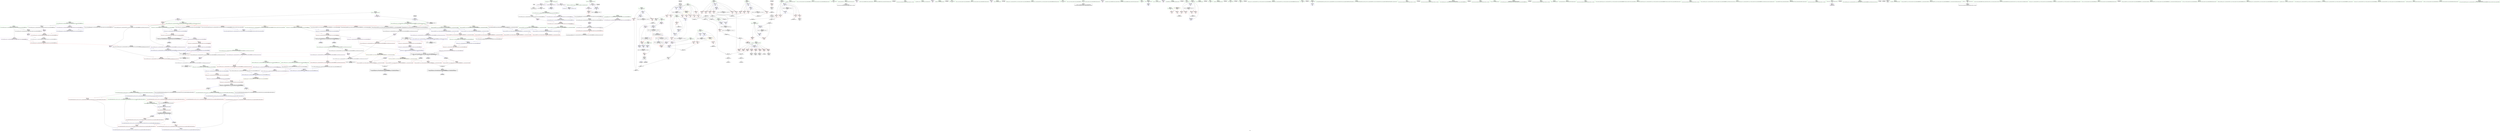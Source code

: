 digraph "SVFG" {
	label="SVFG";

	Node0x556368982300 [shape=record,color=grey,label="{NodeID: 0\nNullPtr}"];
	Node0x556368982300 -> Node0x5563689abcf0[style=solid];
	Node0x556368982300 -> Node0x5563689bad20[style=solid];
	Node0x556368a0adc0 [shape=record,color=black,label="{NodeID: 692\n532 = PHI(406, )\n0th arg _ZN9__gnu_cxx17__normal_iteratorIPcNSt7__cxx1112basic_stringIcSt11char_traitsIcESaIcEEEEppEv }"];
	Node0x556368a0adc0 -> Node0x5563689bd2b0[style=solid];
	Node0x5563689bb7e0 [shape=record,color=blue,label="{NodeID: 277\n91\<--177\ncur\<--add21\n_Z2goi\n}"];
	Node0x5563689bb7e0 -> Node0x5563689afc70[style=dashed];
	Node0x5563689bb7e0 -> Node0x5563689afd40[style=dashed];
	Node0x5563689bb7e0 -> Node0x5563689bb7e0[style=dashed];
	Node0x5563689bb7e0 -> Node0x5563689e06f0[style=dashed];
	Node0x5563689af380 [shape=record,color=red,label="{NodeID: 194\n168\<--83\n\<--mask.addr\n_Z2goi\n}"];
	Node0x5563689af380 -> Node0x5563689c77d0[style=solid];
	Node0x5563689ac360 [shape=record,color=black,label="{NodeID: 111\n117\<--116\nidxprom6\<--\n_Z2goi\n}"];
	Node0x5563689aa450 [shape=record,color=green,label="{NodeID: 28\n50\<--51\n__cxa_atexit\<--__cxa_atexit_field_insensitive\n}"];
	Node0x5563689c7950 [shape=record,color=grey,label="{NodeID: 471\n175 = Binary(172, 174, )\n}"];
	Node0x5563689c7950 -> Node0x5563689c7ad0[style=solid];
	Node0x5563689bcea0 [shape=record,color=blue,label="{NodeID: 305\n490\<--492\n_M_current\<--incdec.ptr\n_ZN9__gnu_cxx17__normal_iteratorIPcNSt7__cxx1112basic_stringIcSt11char_traitsIcESaIcEEEEmmEv\n|{<s0>32|<s1>38}}"];
	Node0x5563689bcea0:s0 -> Node0x5563689db6c0[style=dashed,color=blue];
	Node0x5563689bcea0:s1 -> Node0x5563689db6c0[style=dashed,color=blue];
	Node0x5563689b0a40 [shape=record,color=red,label="{NodeID: 222\n268\<--221\n\<--i\nmain\n}"];
	Node0x5563689b0a40 -> Node0x5563689b1430[style=solid];
	Node0x5563689b2610 [shape=record,color=purple,label="{NodeID: 139\n190\<--15\narrayidx24\<--res\n_Z2goi\n}"];
	Node0x5563689b2610 -> Node0x5563689bb980[style=solid];
	Node0x5563689acdd0 [shape=record,color=green,label="{NodeID: 56\n271\<--272\n_ZNSt7__cxx1112basic_stringIcSt11char_traitsIcESaIcEEixEm\<--_ZNSt7__cxx1112basic_stringIcSt11char_traitsIcESaIcEEixEm_field_insensitive\n}"];
	Node0x556368a08040 [shape=record,color=black,label="{NodeID: 665\n270 = PHI()\n}"];
	Node0x556368a08040 -> Node0x5563689b0e50[style=solid];
	Node0x5563689da2c0 [shape=record,color=black,label="{NodeID: 499\nMR_52V_3 = PHI(MR_52V_2, MR_52V_5, )\npts\{4090000 \}\n}"];
	Node0x5563689ba100 [shape=record,color=red,label="{NodeID: 250\n569\<--568\n\<--call1\n_ZSt4swapIcENSt9enable_ifIXsr6__and_ISt6__not_ISt15__is_tuple_likeIT_EESt21is_move_constructibleIS3_ESt18is_move_assignableIS3_EEE5valueEvE4typeERS3_SC_\n}"];
	Node0x5563689ba100 -> Node0x5563689bd790[style=solid];
	Node0x5563689b3d60 [shape=record,color=purple,label="{NodeID: 167\n611\<--437\noffset_0\<--\n}"];
	Node0x5563689b3d60 -> Node0x5563689ba780[style=solid];
	Node0x5563689ae790 [shape=record,color=green,label="{NodeID: 84\n461\<--462\n.addr\<--.addr_field_insensitive\n_ZSt19__iterator_categoryIN9__gnu_cxx17__normal_iteratorIPcNSt7__cxx1112basic_stringIcSt11char_traitsIcESaIcEEEEEENSt15iterator_traitsIT_E17iterator_categoryERKSB_\n}"];
	Node0x5563689ae790 -> Node0x5563689bcb60[style=solid];
	Node0x5563689a8240 [shape=record,color=green,label="{NodeID: 1\n7\<--1\n__dso_handle\<--dummyObj\nGlob }"];
	Node0x556368a0aed0 [shape=record,color=black,label="{NodeID: 693\n587 = PHI(561, 567, 557, )\n0th arg _ZSt4moveIRcEONSt16remove_referenceIT_E4typeEOS2_ }"];
	Node0x556368a0aed0 -> Node0x5563689bda00[style=solid];
	Node0x5563689bb8b0 [shape=record,color=blue,label="{NodeID: 278\n93\<--181\nj\<--inc\n_Z2goi\n}"];
	Node0x5563689bb8b0 -> Node0x5563689afe10[style=dashed];
	Node0x5563689bb8b0 -> Node0x5563689afee0[style=dashed];
	Node0x5563689bb8b0 -> Node0x5563689affb0[style=dashed];
	Node0x5563689bb8b0 -> Node0x5563689b0080[style=dashed];
	Node0x5563689bb8b0 -> Node0x5563689bb8b0[style=dashed];
	Node0x5563689bb8b0 -> Node0x5563689e0bf0[style=dashed];
	Node0x5563689af450 [shape=record,color=red,label="{NodeID: 195\n188\<--83\n\<--mask.addr\n_Z2goi\n}"];
	Node0x5563689af450 -> Node0x5563689b1200[style=solid];
	Node0x5563689ac430 [shape=record,color=black,label="{NodeID: 112\n174\<--173\nconv\<--\n_Z2goi\n}"];
	Node0x5563689ac430 -> Node0x5563689c7950[style=solid];
	Node0x5563689aa550 [shape=record,color=green,label="{NodeID: 29\n49\<--55\n_ZNSt8ios_base4InitD1Ev\<--_ZNSt8ios_base4InitD1Ev_field_insensitive\n}"];
	Node0x5563689aa550 -> Node0x5563689abfc0[style=solid];
	Node0x5563689c7ad0 [shape=record,color=grey,label="{NodeID: 472\n177 = Binary(176, 175, )\n}"];
	Node0x5563689c7ad0 -> Node0x5563689bb7e0[style=solid];
	Node0x5563689bcf70 [shape=record,color=blue,label="{NodeID: 306\n498\<--496\n__lhs.addr\<--__lhs\n_ZN9__gnu_cxxltIPcNSt7__cxx1112basic_stringIcSt11char_traitsIcESaIcEEEEEbRKNS_17__normal_iteratorIT_T0_EESD_\n}"];
	Node0x5563689bcf70 -> Node0x5563689b9740[style=dashed];
	Node0x5563689b0b10 [shape=record,color=red,label="{NodeID: 223\n278\<--221\n\<--i\nmain\n}"];
	Node0x5563689b0b10 -> Node0x5563689c7dd0[style=solid];
	Node0x5563689b26e0 [shape=record,color=purple,label="{NodeID: 140\n288\<--24\n\<--.str\nmain\n}"];
	Node0x5563689aced0 [shape=record,color=green,label="{NodeID: 57\n290\<--291\n_ZStlsISt11char_traitsIcEERSt13basic_ostreamIcT_ES5_PKc\<--_ZStlsISt11char_traitsIcEERSt13basic_ostreamIcT_ES5_PKc_field_insensitive\n}"];
	Node0x556368a08140 [shape=record,color=black,label="{NodeID: 666\n289 = PHI()\n}"];
	Node0x5563689da7c0 [shape=record,color=black,label="{NodeID: 500\nMR_54V_2 = PHI(MR_54V_1, MR_54V_3, )\npts\{4130000 \}\n}"];
	Node0x5563689ba1d0 [shape=record,color=red,label="{NodeID: 251\n573\<--572\n\<--call2\n_ZSt4swapIcENSt9enable_ifIXsr6__and_ISt6__not_ISt15__is_tuple_likeIT_EESt21is_move_constructibleIS3_ESt18is_move_assignableIS3_EEE5valueEvE4typeERS3_SC_\n}"];
	Node0x5563689ba1d0 -> Node0x5563689bd860[style=solid];
	Node0x5563689b3e30 [shape=record,color=purple,label="{NodeID: 168\n490\<--489\n_M_current\<--this1\n_ZN9__gnu_cxx17__normal_iteratorIPcNSt7__cxx1112basic_stringIcSt11char_traitsIcESaIcEEEEmmEv\n}"];
	Node0x5563689b3e30 -> Node0x5563689b9670[style=solid];
	Node0x5563689b3e30 -> Node0x5563689bcea0[style=solid];
	Node0x5563689ae860 [shape=record,color=green,label="{NodeID: 85\n468\<--469\n__lhs.addr\<--__lhs.addr_field_insensitive\n_ZN9__gnu_cxxeqIPcNSt7__cxx1112basic_stringIcSt11char_traitsIcESaIcEEEEEbRKNS_17__normal_iteratorIT_T0_EESD_\n}"];
	Node0x5563689ae860 -> Node0x5563689b9260[style=solid];
	Node0x5563689ae860 -> Node0x5563689bcc30[style=solid];
	Node0x5563689a82d0 [shape=record,color=green,label="{NodeID: 2\n9\<--1\n\<--dummyObj\nCan only get source location for instruction, argument, global var or function.}"];
	Node0x556368a0b060 [shape=record,color=black,label="{NodeID: 694\n513 = PHI(440, )\n0th arg _ZSt9iter_swapIN9__gnu_cxx17__normal_iteratorIPcNSt7__cxx1112basic_stringIcSt11char_traitsIcESaIcEEEEES9_EvT_T0_ }"];
	Node0x556368a0b060 -> Node0x5563689bd110[style=solid];
	Node0x5563689bb980 [shape=record,color=blue,label="{NodeID: 279\n190\<--187\narrayidx24\<--div\n_Z2goi\n}"];
	Node0x5563689bb980 -> Node0x5563689e15f0[style=dashed];
	Node0x5563689af520 [shape=record,color=red,label="{NodeID: 196\n122\<--85\n\<--i\n_Z2goi\n}"];
	Node0x5563689af520 -> Node0x5563689c92d0[style=solid];
	Node0x5563689ac500 [shape=record,color=black,label="{NodeID: 113\n186\<--185\nconv22\<--\n_Z2goi\n}"];
	Node0x5563689ac500 -> Node0x5563689c74d0[style=solid];
	Node0x5563689aa650 [shape=record,color=green,label="{NodeID: 30\n62\<--63\n__cxx_global_var_init.1\<--__cxx_global_var_init.1_field_insensitive\n}"];
	Node0x5563689c7c50 [shape=record,color=grey,label="{NodeID: 473\n281 = Binary(280, 279, )\n}"];
	Node0x5563689c7c50 -> Node0x5563689bc270[style=solid];
	Node0x5563689bd040 [shape=record,color=blue,label="{NodeID: 307\n500\<--497\n__rhs.addr\<--__rhs\n_ZN9__gnu_cxxltIPcNSt7__cxx1112basic_stringIcSt11char_traitsIcESaIcEEEEEbRKNS_17__normal_iteratorIT_T0_EESD_\n}"];
	Node0x5563689bd040 -> Node0x5563689b9810[style=dashed];
	Node0x5563689b0be0 [shape=record,color=red,label="{NodeID: 224\n284\<--221\n\<--i\nmain\n}"];
	Node0x5563689b0be0 -> Node0x5563689c83d0[style=solid];
	Node0x5563689b27b0 [shape=record,color=purple,label="{NodeID: 141\n296\<--26\n\<--.str.2\nmain\n}"];
	Node0x5563689acfd0 [shape=record,color=green,label="{NodeID: 58\n294\<--295\n_ZNSolsEi\<--_ZNSolsEi_field_insensitive\n}"];
	Node0x556368a08240 [shape=record,color=black,label="{NodeID: 667\n293 = PHI()\n}"];
	Node0x5563689dacc0 [shape=record,color=black,label="{NodeID: 501\nMR_56V_2 = PHI(MR_56V_1, MR_56V_3, )\npts\{4150000 \}\n}"];
	Node0x5563689ba2a0 [shape=record,color=red,label="{NodeID: 252\n582\<--579\nthis1\<--this.addr\n_ZNK9__gnu_cxx17__normal_iteratorIPcNSt7__cxx1112basic_stringIcSt11char_traitsIcESaIcEEEEdeEv\n}"];
	Node0x5563689ba2a0 -> Node0x5563689b43e0[style=solid];
	Node0x5563689b3f00 [shape=record,color=purple,label="{NodeID: 169\n492\<--491\nincdec.ptr\<--\n_ZN9__gnu_cxx17__normal_iteratorIPcNSt7__cxx1112basic_stringIcSt11char_traitsIcESaIcEEEEmmEv\n}"];
	Node0x5563689b3f00 -> Node0x5563689bcea0[style=solid];
	Node0x5563689ae930 [shape=record,color=green,label="{NodeID: 86\n470\<--471\n__rhs.addr\<--__rhs.addr_field_insensitive\n_ZN9__gnu_cxxeqIPcNSt7__cxx1112basic_stringIcSt11char_traitsIcESaIcEEEEEbRKNS_17__normal_iteratorIT_T0_EESD_\n}"];
	Node0x5563689ae930 -> Node0x5563689b9330[style=solid];
	Node0x5563689ae930 -> Node0x5563689bcd00[style=solid];
	Node0x5563689a8580 [shape=record,color=green,label="{NodeID: 3\n22\<--1\n_ZSt3cin\<--dummyObj\nGlob }"];
	Node0x556368a0b170 [shape=record,color=black,label="{NodeID: 695\n514 = PHI(442, )\n1st arg _ZSt9iter_swapIN9__gnu_cxx17__normal_iteratorIPcNSt7__cxx1112basic_stringIcSt11char_traitsIcESaIcEEEEES9_EvT_T0_ }"];
	Node0x556368a0b170 -> Node0x5563689bd1e0[style=solid];
	Node0x5563689e38f0 [shape=record,color=black,label="{NodeID: 529\nMR_20V_4 = PHI(MR_20V_5, MR_20V_3, )\npts\{140000 \}\n|{|<s1>5|<s2>5|<s3>5}}"];
	Node0x5563689e38f0 -> Node0x5563689e10f0[style=dashed];
	Node0x5563689e38f0:s1 -> Node0x5563689b0150[style=dashed,color=red];
	Node0x5563689e38f0:s2 -> Node0x5563689bb090[style=dashed,color=red];
	Node0x5563689e38f0:s3 -> Node0x5563689e10f0[style=dashed,color=red];
	Node0x5563689bba50 [shape=record,color=blue,label="{NodeID: 280\n81\<--187\nretval\<--div\n_Z2goi\n}"];
	Node0x5563689bba50 -> Node0x5563689df2f0[style=dashed];
	Node0x5563689af5f0 [shape=record,color=red,label="{NodeID: 197\n127\<--85\n\<--i\n_Z2goi\n}"];
	Node0x5563689af5f0 -> Node0x5563689c7f50[style=solid];
	Node0x5563689b1200 [shape=record,color=black,label="{NodeID: 114\n189\<--188\nidxprom23\<--\n_Z2goi\n}"];
	Node0x5563689aa750 [shape=record,color=green,label="{NodeID: 31\n66\<--67\n_ZNSt7__cxx1112basic_stringIcSt11char_traitsIcESaIcEEC1Ev\<--_ZNSt7__cxx1112basic_stringIcSt11char_traitsIcESaIcEEC1Ev_field_insensitive\n}"];
	Node0x5563689c7dd0 [shape=record,color=grey,label="{NodeID: 474\n279 = Binary(277, 278, )\n}"];
	Node0x5563689c7dd0 -> Node0x5563689c7c50[style=solid];
	Node0x5563689bd110 [shape=record,color=blue,label="{NodeID: 308\n519\<--513\ncoerce.dive\<--__a.coerce\n_ZSt9iter_swapIN9__gnu_cxx17__normal_iteratorIPcNSt7__cxx1112basic_stringIcSt11char_traitsIcESaIcEEEEES9_EvT_T0_\n|{<s0>43}}"];
	Node0x5563689bd110:s0 -> Node0x5563689e7e80[style=dashed,color=red];
	Node0x5563689b0cb0 [shape=record,color=red,label="{NodeID: 225\n250\<--249\n\<--coerce.dive6\nmain\n|{<s0>11}}"];
	Node0x5563689b0cb0:s0 -> Node0x556368a0b9e0[style=solid,color=red];
	Node0x5563689b2880 [shape=record,color=purple,label="{NodeID: 142\n300\<--28\n\<--.str.3\nmain\n}"];
	Node0x5563689ad0d0 [shape=record,color=green,label="{NodeID: 59\n302\<--303\nprintf\<--printf_field_insensitive\n}"];
	Node0x556368a08340 [shape=record,color=black,label="{NodeID: 668\n297 = PHI()\n}"];
	Node0x5563689db1c0 [shape=record,color=black,label="{NodeID: 502\nMR_50V_4 = PHI(MR_50V_5, MR_50V_2, )\npts\{4070000 \}\n|{|<s2>33|<s3>37|<s4>37}}"];
	Node0x5563689db1c0 -> Node0x5563689ba6b0[style=dashed];
	Node0x5563689db1c0 -> Node0x5563689da1d0[style=dashed];
	Node0x5563689db1c0:s2 -> Node0x5563689e7c60[style=dashed,color=red];
	Node0x5563689db1c0:s3 -> Node0x5563689b9b50[style=dashed,color=red];
	Node0x5563689db1c0:s4 -> Node0x5563689bd380[style=dashed,color=red];
	Node0x5563689ba370 [shape=record,color=red,label="{NodeID: 253\n584\<--583\n\<--_M_current\n_ZNK9__gnu_cxx17__normal_iteratorIPcNSt7__cxx1112basic_stringIcSt11char_traitsIcESaIcEEEEdeEv\n}"];
	Node0x5563689ba370 -> Node0x5563689b2130[style=solid];
	Node0x5563689b3fd0 [shape=record,color=purple,label="{NodeID: 170\n519\<--515\ncoerce.dive\<--__a\n_ZSt9iter_swapIN9__gnu_cxx17__normal_iteratorIPcNSt7__cxx1112basic_stringIcSt11char_traitsIcESaIcEEEEES9_EvT_T0_\n}"];
	Node0x5563689b3fd0 -> Node0x5563689bd110[style=solid];
	Node0x5563689aea00 [shape=record,color=green,label="{NodeID: 87\n476\<--477\n_ZNK9__gnu_cxx17__normal_iteratorIPcNSt7__cxx1112basic_stringIcSt11char_traitsIcESaIcEEEE4baseEv\<--_ZNK9__gnu_cxx17__normal_iteratorIPcNSt7__cxx1112basic_stringIcSt11char_traitsIcESaIcEEEE4baseEv_field_insensitive\n}"];
	Node0x5563689a8610 [shape=record,color=green,label="{NodeID: 4\n23\<--1\n_ZSt4cout\<--dummyObj\nGlob }"];
	Node0x556368a0b280 [shape=record,color=black,label="{NodeID: 696\n551 = PHI(523, )\n0th arg _ZSt4swapIcENSt9enable_ifIXsr6__and_ISt6__not_ISt15__is_tuple_likeIT_EESt21is_move_constructibleIS3_ESt18is_move_assignableIS3_EEE5valueEvE4typeERS3_SC_ }"];
	Node0x556368a0b280 -> Node0x5563689bd520[style=solid];
	Node0x5563689e3df0 [shape=record,color=black,label="{NodeID: 530\nMR_22V_3 = PHI(MR_22V_4, MR_22V_1, )\npts\{160000 \}\n|{|<s1>5|<s2>5|<s3>5}}"];
	Node0x5563689e3df0 -> Node0x5563689bb980[style=dashed];
	Node0x5563689e3df0:s1 -> Node0x5563689b0220[style=dashed,color=red];
	Node0x5563689e3df0:s2 -> Node0x5563689e15f0[style=dashed,color=red];
	Node0x5563689e3df0:s3 -> Node0x5563689e3df0[style=dashed,color=red];
	Node0x5563689bbb20 [shape=record,color=blue,label="{NodeID: 281\n85\<--196\ni\<--inc27\n_Z2goi\n}"];
	Node0x5563689bbb20 -> Node0x5563689af520[style=dashed];
	Node0x5563689bbb20 -> Node0x5563689af5f0[style=dashed];
	Node0x5563689bbb20 -> Node0x5563689af6c0[style=dashed];
	Node0x5563689bbb20 -> Node0x5563689af790[style=dashed];
	Node0x5563689bbb20 -> Node0x5563689af860[style=dashed];
	Node0x5563689bbb20 -> Node0x5563689af930[style=dashed];
	Node0x5563689bbb20 -> Node0x5563689bbb20[style=dashed];
	Node0x5563689bbb20 -> Node0x5563689df7f0[style=dashed];
	Node0x5563689af6c0 [shape=record,color=red,label="{NodeID: 198\n133\<--85\n\<--i\n_Z2goi\n}"];
	Node0x5563689af6c0 -> Node0x5563689bb230[style=solid];
	Node0x5563689b1290 [shape=record,color=black,label="{NodeID: 115\n79\<--203\n_Z2goi_ret\<--\n_Z2goi\n|{<s0>5|<s1>17}}"];
	Node0x5563689b1290:s0 -> Node0x556368a07620[style=solid,color=blue];
	Node0x5563689b1290:s1 -> Node0x556368a08410[style=solid,color=blue];
	Node0x5563689aa850 [shape=record,color=green,label="{NodeID: 32\n70\<--74\n_ZNSt7__cxx1112basic_stringIcSt11char_traitsIcESaIcEED1Ev\<--_ZNSt7__cxx1112basic_stringIcSt11char_traitsIcESaIcEED1Ev_field_insensitive\n}"];
	Node0x5563689aa850 -> Node0x5563689ac0c0[style=solid];
	Node0x5563689c7f50 [shape=record,color=grey,label="{NodeID: 475\n128 = Binary(126, 127, )\n}"];
	Node0x5563689c7f50 -> Node0x5563689c8550[style=solid];
	Node0x5563689bd1e0 [shape=record,color=blue,label="{NodeID: 309\n521\<--514\ncoerce.dive1\<--__b.coerce\n_ZSt9iter_swapIN9__gnu_cxx17__normal_iteratorIPcNSt7__cxx1112basic_stringIcSt11char_traitsIcESaIcEEEEES9_EvT_T0_\n|{<s0>44}}"];
	Node0x5563689bd1e0:s0 -> Node0x5563689e7e80[style=dashed,color=red];
	Node0x5563689b0d80 [shape=record,color=red,label="{NodeID: 226\n252\<--251\n\<--coerce.dive7\nmain\n|{<s0>11}}"];
	Node0x5563689b0d80:s0 -> Node0x556368a0baf0[style=solid,color=red];
	Node0x5563689b2950 [shape=record,color=purple,label="{NodeID: 143\n311\<--31\n\<--.str.4\nmain\n}"];
	Node0x5563689ad1d0 [shape=record,color=green,label="{NodeID: 60\n305\<--306\n_ZSt4endlIcSt11char_traitsIcEERSt13basic_ostreamIT_T0_ES6_\<--_ZSt4endlIcSt11char_traitsIcEERSt13basic_ostreamIT_T0_ES6__field_insensitive\n}"];
	Node0x556368a08410 [shape=record,color=black,label="{NodeID: 669\n299 = PHI(79, )\n}"];
	Node0x5563689db6c0 [shape=record,color=black,label="{NodeID: 503\nMR_52V_5 = PHI(MR_52V_6, MR_52V_4, )\npts\{4090000 \}\n|{|<s2>33|<s3>38|<s4>38}}"];
	Node0x5563689db6c0 -> Node0x5563689ba780[style=dashed];
	Node0x5563689db6c0 -> Node0x5563689da2c0[style=dashed];
	Node0x5563689db6c0:s2 -> Node0x5563689e7c60[style=dashed,color=red];
	Node0x5563689db6c0:s3 -> Node0x5563689b9670[style=dashed,color=red];
	Node0x5563689db6c0:s4 -> Node0x5563689bcea0[style=dashed,color=red];
	Node0x5563689ba440 [shape=record,color=red,label="{NodeID: 254\n591\<--588\n\<--__t.addr\n_ZSt4moveIRcEONSt16remove_referenceIT_E4typeEOS2_\n}"];
	Node0x5563689ba440 -> Node0x5563689b2200[style=solid];
	Node0x5563689b40a0 [shape=record,color=purple,label="{NodeID: 171\n521\<--517\ncoerce.dive1\<--__b\n_ZSt9iter_swapIN9__gnu_cxx17__normal_iteratorIPcNSt7__cxx1112basic_stringIcSt11char_traitsIcESaIcEEEEES9_EvT_T0_\n}"];
	Node0x5563689b40a0 -> Node0x5563689bd1e0[style=solid];
	Node0x5563689aeb00 [shape=record,color=green,label="{NodeID: 88\n486\<--487\nthis.addr\<--this.addr_field_insensitive\n_ZN9__gnu_cxx17__normal_iteratorIPcNSt7__cxx1112basic_stringIcSt11char_traitsIcESaIcEEEEmmEv\n}"];
	Node0x5563689aeb00 -> Node0x5563689b95a0[style=solid];
	Node0x5563689aeb00 -> Node0x5563689bcdd0[style=solid];
	Node0x5563689a86d0 [shape=record,color=green,label="{NodeID: 5\n24\<--1\n.str\<--dummyObj\nGlob }"];
	Node0x556368a0b390 [shape=record,color=black,label="{NodeID: 697\n552 = PHI(526, )\n1st arg _ZSt4swapIcENSt9enable_ifIXsr6__and_ISt6__not_ISt15__is_tuple_likeIT_EESt21is_move_constructibleIS3_ESt18is_move_assignableIS3_EEE5valueEvE4typeERS3_SC_ }"];
	Node0x556368a0b390 -> Node0x5563689bd5f0[style=solid];
	Node0x5563689bbbf0 [shape=record,color=blue,label="{NodeID: 282\n209\<--9\nretval\<--\nmain\n}"];
	Node0x5563689af790 [shape=record,color=red,label="{NodeID: 199\n145\<--85\n\<--i\n_Z2goi\n}"];
	Node0x5563689af790 -> Node0x5563689c8b50[style=solid];
	Node0x5563689b1360 [shape=record,color=black,label="{NodeID: 116\n259\<--256\nconv\<--call8\nmain\n}"];
	Node0x5563689b1360 -> Node0x5563689bc000[style=solid];
	Node0x5563689aa950 [shape=record,color=green,label="{NodeID: 33\n77\<--78\n_Z2goi\<--_Z2goi_field_insensitive\n}"];
	Node0x5563689c80d0 [shape=record,color=grey,label="{NodeID: 476\n156 = Binary(154, 155, )\n}"];
	Node0x5563689c80d0 -> Node0x5563689c8250[style=solid];
	Node0x5563689bd2b0 [shape=record,color=blue,label="{NodeID: 310\n533\<--532\nthis.addr\<--this\n_ZN9__gnu_cxx17__normal_iteratorIPcNSt7__cxx1112basic_stringIcSt11char_traitsIcESaIcEEEEppEv\n}"];
	Node0x5563689bd2b0 -> Node0x5563689b9a80[style=dashed];
	Node0x5563689b0e50 [shape=record,color=red,label="{NodeID: 227\n273\<--270\n\<--call13\nmain\n}"];
	Node0x5563689b0e50 -> Node0x5563689b1500[style=solid];
	Node0x5563689b2a20 [shape=record,color=purple,label="{NodeID: 144\n315\<--33\n\<--.str.5\nmain\n}"];
	Node0x5563689ad2d0 [shape=record,color=green,label="{NodeID: 61\n307\<--308\n_ZNSolsEPFRSoS_E\<--_ZNSolsEPFRSoS_E_field_insensitive\n}"];
	Node0x556368a08610 [shape=record,color=black,label="{NodeID: 670\n301 = PHI()\n}"];
	Node0x5563689ba510 [shape=record,color=red,label="{NodeID: 255\n603\<--602\ndummyVal\<--offset_0\n_ZSt7reverseIN9__gnu_cxx17__normal_iteratorIPcNSt7__cxx1112basic_stringIcSt11char_traitsIcESaIcEEEEEEvT_SA_\n}"];
	Node0x5563689ba510 -> Node0x5563689bc680[style=solid];
	Node0x5563689b4170 [shape=record,color=purple,label="{NodeID: 172\n537\<--536\n_M_current\<--this1\n_ZN9__gnu_cxx17__normal_iteratorIPcNSt7__cxx1112basic_stringIcSt11char_traitsIcESaIcEEEEppEv\n}"];
	Node0x5563689b4170 -> Node0x5563689b9b50[style=solid];
	Node0x5563689b4170 -> Node0x5563689bd380[style=solid];
	Node0x5563689aebd0 [shape=record,color=green,label="{NodeID: 89\n498\<--499\n__lhs.addr\<--__lhs.addr_field_insensitive\n_ZN9__gnu_cxxltIPcNSt7__cxx1112basic_stringIcSt11char_traitsIcESaIcEEEEEbRKNS_17__normal_iteratorIT_T0_EESD_\n}"];
	Node0x5563689aebd0 -> Node0x5563689b9740[style=solid];
	Node0x5563689aebd0 -> Node0x5563689bcf70[style=solid];
	Node0x5563689a8f70 [shape=record,color=green,label="{NodeID: 6\n26\<--1\n.str.2\<--dummyObj\nGlob }"];
	Node0x556368a0b4a0 [shape=record,color=black,label="{NodeID: 698\n466 = PHI(406, )\n0th arg _ZN9__gnu_cxxeqIPcNSt7__cxx1112basic_stringIcSt11char_traitsIcESaIcEEEEEbRKNS_17__normal_iteratorIT_T0_EESD_ }"];
	Node0x556368a0b4a0 -> Node0x5563689bcc30[style=solid];
	Node0x5563689bbcc0 [shape=record,color=blue,label="{NodeID: 283\n213\<--130\nit\<--\nmain\n}"];
	Node0x5563689bbcc0 -> Node0x5563689dcfc0[style=dashed];
	Node0x5563689af860 [shape=record,color=red,label="{NodeID: 200\n154\<--85\n\<--i\n_Z2goi\n}"];
	Node0x5563689af860 -> Node0x5563689c80d0[style=solid];
	Node0x5563689b1430 [shape=record,color=black,label="{NodeID: 117\n269\<--268\nconv12\<--\nmain\n}"];
	Node0x5563689aaa50 [shape=record,color=green,label="{NodeID: 34\n81\<--82\nretval\<--retval_field_insensitive\n_Z2goi\n}"];
	Node0x5563689aaa50 -> Node0x5563689b4da0[style=solid];
	Node0x5563689aaa50 -> Node0x5563689baef0[style=solid];
	Node0x5563689aaa50 -> Node0x5563689bafc0[style=solid];
	Node0x5563689aaa50 -> Node0x5563689bba50[style=solid];
	Node0x5563689c8250 [shape=record,color=grey,label="{NodeID: 477\n158 = Binary(156, 157, )\n}"];
	Node0x5563689c8250 -> Node0x5563689bb570[style=solid];
	Node0x5563689bd380 [shape=record,color=blue,label="{NodeID: 311\n537\<--539\n_M_current\<--incdec.ptr\n_ZN9__gnu_cxx17__normal_iteratorIPcNSt7__cxx1112basic_stringIcSt11char_traitsIcESaIcEEEEppEv\n|{<s0>37}}"];
	Node0x5563689bd380:s0 -> Node0x5563689db1c0[style=dashed,color=blue];
	Node0x5563689b0f20 [shape=record,color=red,label="{NodeID: 228\n369\<--368\n\<--coerce.dive4\n_ZSt7reverseIN9__gnu_cxx17__normal_iteratorIPcNSt7__cxx1112basic_stringIcSt11char_traitsIcESaIcEEEEEEvT_SA_\n|{<s0>30}}"];
	Node0x5563689b0f20:s0 -> Node0x556368723ef0[style=solid,color=red];
	Node0x5563689b2af0 [shape=record,color=purple,label="{NodeID: 145\n598\<--35\nllvm.global_ctors_0\<--llvm.global_ctors\nGlob }"];
	Node0x5563689b2af0 -> Node0x5563689bab20[style=solid];
	Node0x5563689ad3d0 [shape=record,color=green,label="{NodeID: 62\n318\<--319\nclock\<--clock_field_insensitive\n}"];
	Node0x556368a086e0 [shape=record,color=black,label="{NodeID: 671\n304 = PHI()\n}"];
	Node0x5563689ba5e0 [shape=record,color=red,label="{NodeID: 256\n606\<--605\ndummyVal\<--offset_0\n_ZSt7reverseIN9__gnu_cxx17__normal_iteratorIPcNSt7__cxx1112basic_stringIcSt11char_traitsIcESaIcEEEEEEvT_SA_\n}"];
	Node0x5563689ba5e0 -> Node0x5563689bc750[style=solid];
	Node0x5563689b4240 [shape=record,color=purple,label="{NodeID: 173\n539\<--538\nincdec.ptr\<--\n_ZN9__gnu_cxx17__normal_iteratorIPcNSt7__cxx1112basic_stringIcSt11char_traitsIcESaIcEEEEppEv\n}"];
	Node0x5563689b4240 -> Node0x5563689bd380[style=solid];
	Node0x5563689aeca0 [shape=record,color=green,label="{NodeID: 90\n500\<--501\n__rhs.addr\<--__rhs.addr_field_insensitive\n_ZN9__gnu_cxxltIPcNSt7__cxx1112basic_stringIcSt11char_traitsIcESaIcEEEEEbRKNS_17__normal_iteratorIT_T0_EESD_\n}"];
	Node0x5563689aeca0 -> Node0x5563689b9810[style=solid];
	Node0x5563689aeca0 -> Node0x5563689bd040[style=solid];
	Node0x5563689a9000 [shape=record,color=green,label="{NodeID: 7\n28\<--1\n.str.3\<--dummyObj\nGlob }"];
	Node0x556368a0b5b0 [shape=record,color=black,label="{NodeID: 699\n467 = PHI(408, )\n1st arg _ZN9__gnu_cxxeqIPcNSt7__cxx1112basic_stringIcSt11char_traitsIcESaIcEEEEEbRKNS_17__normal_iteratorIT_T0_EESD_ }"];
	Node0x556368a0b5b0 -> Node0x5563689bcd00[style=solid];
	Node0x5563689bbd90 [shape=record,color=blue,label="{NodeID: 284\n17\<--234\nct\<--inc\nmain\n|{|<s1>17}}"];
	Node0x5563689bbd90 -> Node0x5563689dcac0[style=dashed];
	Node0x5563689bbd90:s1 -> Node0x5563689e6e00[style=dashed,color=red];
	Node0x5563689af930 [shape=record,color=red,label="{NodeID: 201\n195\<--85\n\<--i\n_Z2goi\n}"];
	Node0x5563689af930 -> Node0x5563689c7650[style=solid];
	Node0x5563689b1500 [shape=record,color=black,label="{NodeID: 118\n274\<--273\nconv14\<--\nmain\n}"];
	Node0x5563689b1500 -> Node0x5563689c9450[style=solid];
	Node0x5563689aab20 [shape=record,color=green,label="{NodeID: 35\n83\<--84\nmask.addr\<--mask.addr_field_insensitive\n_Z2goi\n}"];
	Node0x5563689aab20 -> Node0x5563689b4e70[style=solid];
	Node0x5563689aab20 -> Node0x5563689b4f40[style=solid];
	Node0x5563689aab20 -> Node0x5563689b5010[style=solid];
	Node0x5563689aab20 -> Node0x5563689b50e0[style=solid];
	Node0x5563689aab20 -> Node0x5563689af1e0[style=solid];
	Node0x5563689aab20 -> Node0x5563689af2b0[style=solid];
	Node0x5563689aab20 -> Node0x5563689af380[style=solid];
	Node0x5563689aab20 -> Node0x5563689af450[style=solid];
	Node0x5563689aab20 -> Node0x5563689bae20[style=solid];
	Node0x5563689c83d0 [shape=record,color=grey,label="{NodeID: 478\n285 = Binary(284, 130, )\n}"];
	Node0x5563689c83d0 -> Node0x5563689bc340[style=solid];
	Node0x5563689bd450 [shape=record,color=blue,label="{NodeID: 312\n544\<--543\nthis.addr\<--this\n_ZNK9__gnu_cxx17__normal_iteratorIPcNSt7__cxx1112basic_stringIcSt11char_traitsIcESaIcEEEE4baseEv\n}"];
	Node0x5563689bd450 -> Node0x5563689b9c20[style=dashed];
	Node0x5563689b0ff0 [shape=record,color=red,label="{NodeID: 229\n371\<--370\n\<--coerce.dive5\n_ZSt7reverseIN9__gnu_cxx17__normal_iteratorIPcNSt7__cxx1112basic_stringIcSt11char_traitsIcESaIcEEEEEEvT_SA_\n|{<s0>30}}"];
	Node0x5563689b0ff0:s0 -> Node0x556368a03280[style=solid,color=red];
	Node0x5563689b2bf0 [shape=record,color=purple,label="{NodeID: 146\n599\<--35\nllvm.global_ctors_1\<--llvm.global_ctors\nGlob }"];
	Node0x5563689b2bf0 -> Node0x5563689bac20[style=solid];
	Node0x5563689ad4d0 [shape=record,color=green,label="{NodeID: 63\n321\<--322\n_ZNSolsEl\<--_ZNSolsEl_field_insensitive\n}"];
	Node0x556368a087b0 [shape=record,color=black,label="{NodeID: 672\n310 = PHI()\n}"];
	Node0x5563689dc5c0 [shape=record,color=black,label="{NodeID: 506\nMR_2V_2 = PHI(MR_2V_3, MR_2V_1, )\npts\{10 \}\n}"];
	Node0x5563689dc5c0 -> Node0x5563689bc000[style=dashed];
	Node0x5563689ba6b0 [shape=record,color=red,label="{NodeID: 257\n609\<--608\ndummyVal\<--offset_0\n_ZSt9__reverseIN9__gnu_cxx17__normal_iteratorIPcNSt7__cxx1112basic_stringIcSt11char_traitsIcESaIcEEEEEEvT_SA_St26random_access_iterator_tag\n}"];
	Node0x5563689ba6b0 -> Node0x5563689bc9c0[style=solid];
	Node0x5563689b4310 [shape=record,color=purple,label="{NodeID: 174\n548\<--547\n_M_current\<--this1\n_ZNK9__gnu_cxx17__normal_iteratorIPcNSt7__cxx1112basic_stringIcSt11char_traitsIcESaIcEEEE4baseEv\n}"];
	Node0x5563689b4310 -> Node0x5563689b2060[style=solid];
	Node0x5563689aed70 [shape=record,color=green,label="{NodeID: 91\n515\<--516\n__a\<--__a_field_insensitive\n_ZSt9iter_swapIN9__gnu_cxx17__normal_iteratorIPcNSt7__cxx1112basic_stringIcSt11char_traitsIcESaIcEEEEES9_EvT_T0_\n|{|<s1>43}}"];
	Node0x5563689aed70 -> Node0x5563689b3fd0[style=solid];
	Node0x5563689aed70:s1 -> Node0x556368a0be50[style=solid,color=red];
	Node0x5563689a9090 [shape=record,color=green,label="{NodeID: 8\n30\<--1\n_ZSt4cerr\<--dummyObj\nGlob }"];
	Node0x556368a0b6c0 [shape=record,color=black,label="{NodeID: 700\n458 = PHI(339, )\n0th arg _ZSt19__iterator_categoryIN9__gnu_cxx17__normal_iteratorIPcNSt7__cxx1112basic_stringIcSt11char_traitsIcESaIcEEEEEENSt15iterator_traitsIT_E17iterator_categoryERKSB_ }"];
	Node0x556368a0b6c0 -> Node0x5563689bcb60[style=solid];
	Node0x5563689bbe60 [shape=record,color=blue,label="{NodeID: 285\n242\<--239\ncoerce.dive\<--call2\nmain\n}"];
	Node0x5563689bbe60 -> Node0x5563689b0cb0[style=dashed];
	Node0x5563689bbe60 -> Node0x5563689ddec0[style=dashed];
	Node0x5563689afa00 [shape=record,color=red,label="{NodeID: 202\n169\<--87\n\<--x\n_Z2goi\n}"];
	Node0x5563689afa00 -> Node0x5563689c89d0[style=solid];
	Node0x5563689b15d0 [shape=record,color=black,label="{NodeID: 119\n277\<--275\nconv16\<--cmp15\nmain\n}"];
	Node0x5563689b15d0 -> Node0x5563689c7dd0[style=solid];
	Node0x5563689aabf0 [shape=record,color=green,label="{NodeID: 36\n85\<--86\ni\<--i_field_insensitive\n_Z2goi\n}"];
	Node0x5563689aabf0 -> Node0x5563689af520[style=solid];
	Node0x5563689aabf0 -> Node0x5563689af5f0[style=solid];
	Node0x5563689aabf0 -> Node0x5563689af6c0[style=solid];
	Node0x5563689aabf0 -> Node0x5563689af790[style=solid];
	Node0x5563689aabf0 -> Node0x5563689af860[style=solid];
	Node0x5563689aabf0 -> Node0x5563689af930[style=solid];
	Node0x5563689aabf0 -> Node0x5563689bb160[style=solid];
	Node0x5563689aabf0 -> Node0x5563689bbb20[style=solid];
	Node0x5563689c8550 [shape=record,color=grey,label="{NodeID: 479\n129 = Binary(128, 130, )\n}"];
	Node0x5563689c8550 -> Node0x5563689c9bd0[style=solid];
	Node0x5563689bd520 [shape=record,color=blue,label="{NodeID: 313\n553\<--551\n__a.addr\<--__a\n_ZSt4swapIcENSt9enable_ifIXsr6__and_ISt6__not_ISt15__is_tuple_likeIT_EESt21is_move_constructibleIS3_ESt18is_move_assignableIS3_EEE5valueEvE4typeERS3_SC_\n}"];
	Node0x5563689bd520 -> Node0x5563689b9cf0[style=dashed];
	Node0x5563689bd520 -> Node0x5563689b9dc0[style=dashed];
	Node0x5563689b10c0 [shape=record,color=red,label="{NodeID: 230\n440\<--439\n\<--coerce.dive5\n_ZSt9__reverseIN9__gnu_cxx17__normal_iteratorIPcNSt7__cxx1112basic_stringIcSt11char_traitsIcESaIcEEEEEEvT_SA_St26random_access_iterator_tag\n|{<s0>36}}"];
	Node0x5563689b10c0:s0 -> Node0x556368a0b060[style=solid,color=red];
	Node0x5563689b2cf0 [shape=record,color=purple,label="{NodeID: 147\n600\<--35\nllvm.global_ctors_2\<--llvm.global_ctors\nGlob }"];
	Node0x5563689b2cf0 -> Node0x5563689bad20[style=solid];
	Node0x5563689ad5d0 [shape=record,color=green,label="{NodeID: 64\n339\<--340\n__first\<--__first_field_insensitive\n_ZSt7reverseIN9__gnu_cxx17__normal_iteratorIPcNSt7__cxx1112basic_stringIcSt11char_traitsIcESaIcEEEEEEvT_SA_\n|{|<s2>29}}"];
	Node0x5563689ad5d0 -> Node0x5563689b16a0[style=solid];
	Node0x5563689ad5d0 -> Node0x5563689b3130[style=solid];
	Node0x5563689ad5d0:s2 -> Node0x556368a0b6c0[style=solid,color=red];
	Node0x556368a08880 [shape=record,color=black,label="{NodeID: 673\n312 = PHI()\n}"];
	Node0x5563689dcac0 [shape=record,color=black,label="{NodeID: 507\nMR_4V_2 = PHI(MR_4V_3, MR_4V_1, )\npts\{18 \}\n}"];
	Node0x5563689dcac0 -> Node0x5563689b4cd0[style=dashed];
	Node0x5563689dcac0 -> Node0x5563689bbd90[style=dashed];
	Node0x5563689ba780 [shape=record,color=red,label="{NodeID: 258\n612\<--611\ndummyVal\<--offset_0\n_ZSt9__reverseIN9__gnu_cxx17__normal_iteratorIPcNSt7__cxx1112basic_stringIcSt11char_traitsIcESaIcEEEEEEvT_SA_St26random_access_iterator_tag\n}"];
	Node0x5563689ba780 -> Node0x5563689bca90[style=solid];
	Node0x5563689b43e0 [shape=record,color=purple,label="{NodeID: 175\n583\<--582\n_M_current\<--this1\n_ZNK9__gnu_cxx17__normal_iteratorIPcNSt7__cxx1112basic_stringIcSt11char_traitsIcESaIcEEEEdeEv\n}"];
	Node0x5563689b43e0 -> Node0x5563689ba370[style=solid];
	Node0x5563689aee40 [shape=record,color=green,label="{NodeID: 92\n517\<--518\n__b\<--__b_field_insensitive\n_ZSt9iter_swapIN9__gnu_cxx17__normal_iteratorIPcNSt7__cxx1112basic_stringIcSt11char_traitsIcESaIcEEEEES9_EvT_T0_\n|{|<s1>44}}"];
	Node0x5563689aee40 -> Node0x5563689b40a0[style=solid];
	Node0x5563689aee40:s1 -> Node0x556368a0be50[style=solid,color=red];
	Node0x5563689a9150 [shape=record,color=green,label="{NodeID: 9\n31\<--1\n.str.4\<--dummyObj\nGlob }"];
	Node0x556368a0b7d0 [shape=record,color=black,label="{NodeID: 701\n80 = PHI(171, 298, )\n0th arg _Z2goi }"];
	Node0x556368a0b7d0 -> Node0x5563689bae20[style=solid];
	Node0x5563689bbf30 [shape=record,color=blue,label="{NodeID: 286\n247\<--244\ncoerce.dive5\<--call4\nmain\n}"];
	Node0x5563689bbf30 -> Node0x5563689b0d80[style=dashed];
	Node0x5563689bbf30 -> Node0x5563689de3c0[style=dashed];
	Node0x5563689afad0 [shape=record,color=red,label="{NodeID: 203\n163\<--89\n\<--y\n_Z2goi\n}"];
	Node0x5563689afad0 -> Node0x5563689c8850[style=solid];
	Node0x5563689b16a0 [shape=record,color=black,label="{NodeID: 120\n356\<--339\n\<--__first\n_ZSt7reverseIN9__gnu_cxx17__normal_iteratorIPcNSt7__cxx1112basic_stringIcSt11char_traitsIcESaIcEEEEEEvT_SA_\n}"];
	Node0x5563689b16a0 -> Node0x5563689b3540[style=solid];
	Node0x5563689aacc0 [shape=record,color=green,label="{NodeID: 37\n87\<--88\nx\<--x_field_insensitive\n_Z2goi\n}"];
	Node0x5563689aacc0 -> Node0x5563689afa00[style=solid];
	Node0x5563689aacc0 -> Node0x5563689bb230[style=solid];
	Node0x5563689aacc0 -> Node0x5563689bb570[style=solid];
	Node0x5563689c86d0 [shape=record,color=grey,label="{NodeID: 480\n234 = Binary(233, 130, )\n}"];
	Node0x5563689c86d0 -> Node0x5563689bbd90[style=solid];
	Node0x5563689bd5f0 [shape=record,color=blue,label="{NodeID: 314\n555\<--552\n__b.addr\<--__b\n_ZSt4swapIcENSt9enable_ifIXsr6__and_ISt6__not_ISt15__is_tuple_likeIT_EESt21is_move_constructibleIS3_ESt18is_move_assignableIS3_EEE5valueEvE4typeERS3_SC_\n}"];
	Node0x5563689bd5f0 -> Node0x5563689b9e90[style=dashed];
	Node0x5563689bd5f0 -> Node0x5563689b9f60[style=dashed];
	Node0x5563689b91d0 [shape=record,color=red,label="{NodeID: 231\n442\<--441\n\<--coerce.dive6\n_ZSt9__reverseIN9__gnu_cxx17__normal_iteratorIPcNSt7__cxx1112basic_stringIcSt11char_traitsIcESaIcEEEEEEvT_SA_St26random_access_iterator_tag\n|{<s0>36}}"];
	Node0x5563689b91d0:s0 -> Node0x556368a0b170[style=solid,color=red];
	Node0x5563689b2df0 [shape=record,color=purple,label="{NodeID: 148\n242\<--215\ncoerce.dive\<--agg.tmp\nmain\n}"];
	Node0x5563689b2df0 -> Node0x5563689bbe60[style=solid];
	Node0x5563689ad6a0 [shape=record,color=green,label="{NodeID: 65\n341\<--342\n__last\<--__last_field_insensitive\n_ZSt7reverseIN9__gnu_cxx17__normal_iteratorIPcNSt7__cxx1112basic_stringIcSt11char_traitsIcESaIcEEEEEEvT_SA_\n}"];
	Node0x5563689ad6a0 -> Node0x5563689b1770[style=solid];
	Node0x5563689ad6a0 -> Node0x5563689b3200[style=solid];
	Node0x556368a08980 [shape=record,color=black,label="{NodeID: 674\n314 = PHI()\n}"];
	Node0x5563689dcfc0 [shape=record,color=black,label="{NodeID: 508\nMR_30V_3 = PHI(MR_30V_4, MR_30V_2, )\npts\{214 \}\n}"];
	Node0x5563689dcfc0 -> Node0x5563689b0490[style=dashed];
	Node0x5563689dcfc0 -> Node0x5563689b0560[style=dashed];
	Node0x5563689dcfc0 -> Node0x5563689b0630[style=dashed];
	Node0x5563689dcfc0 -> Node0x5563689b0700[style=dashed];
	Node0x5563689dcfc0 -> Node0x5563689bc410[style=dashed];
	Node0x5563689ba850 [shape=record,color=blue,label="{NodeID: 259\n8\<--9\nn\<--\nGlob }"];
	Node0x5563689ba850 -> Node0x5563689dc5c0[style=dashed];
	Node0x5563689b44b0 [shape=record,color=red,label="{NodeID: 176\n123\<--8\n\<--n\n_Z2goi\n}"];
	Node0x5563689b44b0 -> Node0x5563689c92d0[style=solid];
	Node0x5563689aef10 [shape=record,color=green,label="{NodeID: 93\n524\<--525\n_ZNK9__gnu_cxx17__normal_iteratorIPcNSt7__cxx1112basic_stringIcSt11char_traitsIcESaIcEEEEdeEv\<--_ZNK9__gnu_cxx17__normal_iteratorIPcNSt7__cxx1112basic_stringIcSt11char_traitsIcESaIcEEEEdeEv_field_insensitive\n}"];
	Node0x5563689a9250 [shape=record,color=green,label="{NodeID: 10\n33\<--1\n.str.5\<--dummyObj\nGlob }"];
	Node0x556368a0b9e0 [shape=record,color=black,label="{NodeID: 702\n337 = PHI(250, )\n0th arg _ZSt7reverseIN9__gnu_cxx17__normal_iteratorIPcNSt7__cxx1112basic_stringIcSt11char_traitsIcESaIcEEEEEEvT_SA_ }"];
	Node0x556368a0b9e0 -> Node0x5563689bc4e0[style=solid];
	Node0x5563689bc000 [shape=record,color=blue,label="{NodeID: 287\n8\<--259\nn\<--conv\nmain\n|{|<s2>17}}"];
	Node0x5563689bc000 -> Node0x5563689b4a60[style=dashed];
	Node0x5563689bc000 -> Node0x5563689dc5c0[style=dashed];
	Node0x5563689bc000:s2 -> Node0x5563689e6cf0[style=dashed,color=red];
	Node0x5563689afba0 [shape=record,color=red,label="{NodeID: 204\n173\<--89\n\<--y\n_Z2goi\n}"];
	Node0x5563689afba0 -> Node0x5563689ac430[style=solid];
	Node0x5563689b1770 [shape=record,color=black,label="{NodeID: 121\n363\<--341\n\<--__last\n_ZSt7reverseIN9__gnu_cxx17__normal_iteratorIPcNSt7__cxx1112basic_stringIcSt11char_traitsIcESaIcEEEEEEvT_SA_\n}"];
	Node0x5563689b1770 -> Node0x5563689b36e0[style=solid];
	Node0x5563689aad90 [shape=record,color=green,label="{NodeID: 38\n89\<--90\ny\<--y_field_insensitive\n_Z2goi\n}"];
	Node0x5563689aad90 -> Node0x5563689afad0[style=solid];
	Node0x5563689aad90 -> Node0x5563689afba0[style=solid];
	Node0x5563689aad90 -> Node0x5563689bb300[style=solid];
	Node0x5563689aad90 -> Node0x5563689bb640[style=solid];
	Node0x5563689aad90 -> Node0x5563689bb710[style=solid];
	Node0x5563689c8850 [shape=record,color=grey,label="{NodeID: 481\n164 = Binary(163, 165, )\n}"];
	Node0x5563689c8850 -> Node0x5563689bb710[style=solid];
	Node0x5563689bd6c0 [shape=record,color=blue,label="{NodeID: 315\n557\<--565\n__tmp\<--\n_ZSt4swapIcENSt9enable_ifIXsr6__and_ISt6__not_ISt15__is_tuple_likeIT_EESt21is_move_constructibleIS3_ESt18is_move_assignableIS3_EEE5valueEvE4typeERS3_SC_\n}"];
	Node0x5563689bd6c0 -> Node0x5563689ba100[style=dashed];
	Node0x5563689bd6c0 -> Node0x5563689ba1d0[style=dashed];
	Node0x5563689b9260 [shape=record,color=red,label="{NodeID: 232\n474\<--468\n\<--__lhs.addr\n_ZN9__gnu_cxxeqIPcNSt7__cxx1112basic_stringIcSt11char_traitsIcESaIcEEEEEbRKNS_17__normal_iteratorIT_T0_EESD_\n|{<s0>39}}"];
	Node0x5563689b9260:s0 -> Node0x556368a0aa10[style=solid,color=red];
	Node0x5563689b2ec0 [shape=record,color=purple,label="{NodeID: 149\n249\<--215\ncoerce.dive6\<--agg.tmp\nmain\n}"];
	Node0x5563689b2ec0 -> Node0x5563689b0cb0[style=solid];
	Node0x5563689ad770 [shape=record,color=green,label="{NodeID: 66\n343\<--344\nagg.tmp\<--agg.tmp_field_insensitive\n_ZSt7reverseIN9__gnu_cxx17__normal_iteratorIPcNSt7__cxx1112basic_stringIcSt11char_traitsIcESaIcEEEEEEvT_SA_\n}"];
	Node0x5563689ad770 -> Node0x5563689b1840[style=solid];
	Node0x5563689ad770 -> Node0x5563689b32d0[style=solid];
	Node0x556368a08a80 [shape=record,color=black,label="{NodeID: 675\n316 = PHI()\n}"];
	Node0x5563689dd4c0 [shape=record,color=black,label="{NodeID: 509\nMR_32V_2 = PHI(MR_32V_4, MR_32V_1, )\npts\{220 \}\n}"];
	Node0x5563689dd4c0 -> Node0x5563689bc0d0[style=dashed];
	Node0x5563689ba920 [shape=record,color=blue,label="{NodeID: 260\n11\<--9\nm\<--\nGlob }"];
	Node0x5563689b4580 [shape=record,color=red,label="{NodeID: 177\n135\<--8\n\<--n\n_Z2goi\n}"];
	Node0x5563689b4580 -> Node0x5563689bb300[style=solid];
	Node0x5563689af010 [shape=record,color=green,label="{NodeID: 94\n528\<--529\n_ZSt4swapIcENSt9enable_ifIXsr6__and_ISt6__not_ISt15__is_tuple_likeIT_EESt21is_move_constructibleIS3_ESt18is_move_assignableIS3_EEE5valueEvE4typeERS3_SC_\<--_ZSt4swapIcENSt9enable_ifIXsr6__and_ISt6__not_ISt15__is_tuple_likeIT_EESt21is_move_constructibleIS3_ESt18is_move_assignableIS3_EEE5valueEvE4typeERS3_SC__field_insensitive\n}"];
	Node0x5563689a9350 [shape=record,color=green,label="{NodeID: 11\n36\<--1\n\<--dummyObj\nCan only get source location for instruction, argument, global var or function.}"];
	Node0x556368a0baf0 [shape=record,color=black,label="{NodeID: 703\n338 = PHI(252, )\n1st arg _ZSt7reverseIN9__gnu_cxx17__normal_iteratorIPcNSt7__cxx1112basic_stringIcSt11char_traitsIcESaIcEEEEEEvT_SA_ }"];
	Node0x556368a0baf0 -> Node0x5563689bc5b0[style=solid];
	Node0x5563689bc0d0 [shape=record,color=blue,label="{NodeID: 288\n219\<--9\nmask\<--\nmain\n}"];
	Node0x5563689bc0d0 -> Node0x5563689b07d0[style=dashed];
	Node0x5563689bc0d0 -> Node0x5563689b08a0[style=dashed];
	Node0x5563689bc0d0 -> Node0x5563689bc270[style=dashed];
	Node0x5563689bc0d0 -> Node0x5563689dd4c0[style=dashed];
	Node0x5563689afc70 [shape=record,color=red,label="{NodeID: 205\n176\<--91\n\<--cur\n_Z2goi\n}"];
	Node0x5563689afc70 -> Node0x5563689c7ad0[style=solid];
	Node0x5563689b1840 [shape=record,color=black,label="{NodeID: 122\n355\<--343\n\<--agg.tmp\n_ZSt7reverseIN9__gnu_cxx17__normal_iteratorIPcNSt7__cxx1112basic_stringIcSt11char_traitsIcESaIcEEEEEEvT_SA_\n}"];
	Node0x5563689b1840 -> Node0x5563689b3470[style=solid];
	Node0x5563689aae60 [shape=record,color=green,label="{NodeID: 39\n91\<--92\ncur\<--cur_field_insensitive\n_Z2goi\n}"];
	Node0x5563689aae60 -> Node0x5563689afc70[style=solid];
	Node0x5563689aae60 -> Node0x5563689afd40[style=solid];
	Node0x5563689aae60 -> Node0x5563689bb3d0[style=solid];
	Node0x5563689aae60 -> Node0x5563689bb7e0[style=solid];
	Node0x5563689c89d0 [shape=record,color=grey,label="{NodeID: 482\n170 = Binary(130, 169, )\n}"];
	Node0x5563689c89d0 -> Node0x5563689c77d0[style=solid];
	Node0x5563689bd790 [shape=record,color=blue,label="{NodeID: 316\n570\<--569\n\<--\n_ZSt4swapIcENSt9enable_ifIXsr6__and_ISt6__not_ISt15__is_tuple_likeIT_EESt21is_move_constructibleIS3_ESt18is_move_assignableIS3_EEE5valueEvE4typeERS3_SC_\n}"];
	Node0x5563689b9330 [shape=record,color=red,label="{NodeID: 233\n479\<--470\n\<--__rhs.addr\n_ZN9__gnu_cxxeqIPcNSt7__cxx1112basic_stringIcSt11char_traitsIcESaIcEEEEEbRKNS_17__normal_iteratorIT_T0_EESD_\n|{<s0>40}}"];
	Node0x5563689b9330:s0 -> Node0x556368a0aa10[style=solid,color=red];
	Node0x5563689b2f90 [shape=record,color=purple,label="{NodeID: 150\n247\<--217\ncoerce.dive5\<--agg.tmp3\nmain\n}"];
	Node0x5563689b2f90 -> Node0x5563689bbf30[style=solid];
	Node0x5563689ad840 [shape=record,color=green,label="{NodeID: 67\n345\<--346\nagg.tmp2\<--agg.tmp2_field_insensitive\n_ZSt7reverseIN9__gnu_cxx17__normal_iteratorIPcNSt7__cxx1112basic_stringIcSt11char_traitsIcESaIcEEEEEEvT_SA_\n}"];
	Node0x5563689ad840 -> Node0x5563689b1910[style=solid];
	Node0x5563689ad840 -> Node0x5563689b33a0[style=solid];
	Node0x556368a08b80 [shape=record,color=black,label="{NodeID: 676\n317 = PHI()\n}"];
	Node0x5563689dd9c0 [shape=record,color=black,label="{NodeID: 510\nMR_34V_2 = PHI(MR_34V_4, MR_34V_1, )\npts\{222 \}\n}"];
	Node0x5563689dd9c0 -> Node0x5563689bc1a0[style=dashed];
	Node0x5563689baa20 [shape=record,color=blue,label="{NodeID: 261\n17\<--9\nct\<--\nGlob }"];
	Node0x5563689baa20 -> Node0x5563689dcac0[style=dashed];
	Node0x5563689b4650 [shape=record,color=red,label="{NodeID: 178\n141\<--8\n\<--n\n_Z2goi\n}"];
	Node0x5563689b4650 -> Node0x5563689c9ed0[style=solid];
	Node0x5563689af110 [shape=record,color=green,label="{NodeID: 95\n533\<--534\nthis.addr\<--this.addr_field_insensitive\n_ZN9__gnu_cxx17__normal_iteratorIPcNSt7__cxx1112basic_stringIcSt11char_traitsIcESaIcEEEEppEv\n}"];
	Node0x5563689af110 -> Node0x5563689b9a80[style=solid];
	Node0x5563689af110 -> Node0x5563689bd2b0[style=solid];
	Node0x5563689a9450 [shape=record,color=green,label="{NodeID: 12\n100\<--1\n\<--dummyObj\nCan only get source location for instruction, argument, global var or function.}"];
	Node0x556368a0bc00 [shape=record,color=black,label="{NodeID: 704\n496 = PHI(406, )\n0th arg _ZN9__gnu_cxxltIPcNSt7__cxx1112basic_stringIcSt11char_traitsIcESaIcEEEEEbRKNS_17__normal_iteratorIT_T0_EESD_ }"];
	Node0x556368a0bc00 -> Node0x5563689bcf70[style=solid];
	Node0x5563689bc1a0 [shape=record,color=blue,label="{NodeID: 289\n221\<--9\ni\<--\nmain\n}"];
	Node0x5563689bc1a0 -> Node0x5563689b0970[style=dashed];
	Node0x5563689bc1a0 -> Node0x5563689b0a40[style=dashed];
	Node0x5563689bc1a0 -> Node0x5563689b0b10[style=dashed];
	Node0x5563689bc1a0 -> Node0x5563689b0be0[style=dashed];
	Node0x5563689bc1a0 -> Node0x5563689bc340[style=dashed];
	Node0x5563689bc1a0 -> Node0x5563689dd9c0[style=dashed];
	Node0x5563689afd40 [shape=record,color=red,label="{NodeID: 206\n184\<--91\n\<--cur\n_Z2goi\n}"];
	Node0x5563689afd40 -> Node0x5563689c74d0[style=solid];
	Node0x5563689b1910 [shape=record,color=black,label="{NodeID: 123\n362\<--345\n\<--agg.tmp2\n_ZSt7reverseIN9__gnu_cxx17__normal_iteratorIPcNSt7__cxx1112basic_stringIcSt11char_traitsIcESaIcEEEEEEvT_SA_\n}"];
	Node0x5563689b1910 -> Node0x5563689b3610[style=solid];
	Node0x5563689aaf30 [shape=record,color=green,label="{NodeID: 40\n93\<--94\nj\<--j_field_insensitive\n_Z2goi\n}"];
	Node0x5563689aaf30 -> Node0x5563689afe10[style=solid];
	Node0x5563689aaf30 -> Node0x5563689afee0[style=solid];
	Node0x5563689aaf30 -> Node0x5563689affb0[style=solid];
	Node0x5563689aaf30 -> Node0x5563689b0080[style=solid];
	Node0x5563689aaf30 -> Node0x5563689bb4a0[style=solid];
	Node0x5563689aaf30 -> Node0x5563689bb8b0[style=solid];
	Node0x5563689c8b50 [shape=record,color=grey,label="{NodeID: 483\n147 = Binary(145, 146, )\n}"];
	Node0x5563689c8b50 -> Node0x5563689c8cd0[style=solid];
	Node0x5563689bd860 [shape=record,color=blue,label="{NodeID: 317\n574\<--573\n\<--\n_ZSt4swapIcENSt9enable_ifIXsr6__and_ISt6__not_ISt15__is_tuple_likeIT_EESt21is_move_constructibleIS3_ESt18is_move_assignableIS3_EEE5valueEvE4typeERS3_SC_\n}"];
	Node0x5563689b9400 [shape=record,color=red,label="{NodeID: 234\n478\<--475\n\<--call\n_ZN9__gnu_cxxeqIPcNSt7__cxx1112basic_stringIcSt11char_traitsIcESaIcEEEEEbRKNS_17__normal_iteratorIT_T0_EESD_\n}"];
	Node0x5563689b9400 -> Node0x5563689c9d50[style=solid];
	Node0x5563689b3060 [shape=record,color=purple,label="{NodeID: 151\n251\<--217\ncoerce.dive7\<--agg.tmp3\nmain\n}"];
	Node0x5563689b3060 -> Node0x5563689b0d80[style=solid];
	Node0x5563689ad910 [shape=record,color=green,label="{NodeID: 68\n347\<--348\nagg.tmp3\<--agg.tmp3_field_insensitive\n_ZSt7reverseIN9__gnu_cxx17__normal_iteratorIPcNSt7__cxx1112basic_stringIcSt11char_traitsIcESaIcEEEEEEvT_SA_\n}"];
	Node0x556368a08c80 [shape=record,color=black,label="{NodeID: 677\n320 = PHI()\n}"];
	Node0x5563689ddec0 [shape=record,color=black,label="{NodeID: 511\nMR_36V_2 = PHI(MR_36V_3, MR_36V_1, )\npts\{2160000 \}\n}"];
	Node0x5563689ddec0 -> Node0x5563689bbe60[style=dashed];
	Node0x5563689bab20 [shape=record,color=blue,label="{NodeID: 262\n598\<--36\nllvm.global_ctors_0\<--\nGlob }"];
	Node0x5563689b4720 [shape=record,color=red,label="{NodeID: 179\n148\<--8\n\<--n\n_Z2goi\n}"];
	Node0x5563689b4720 -> Node0x5563689c8cd0[style=solid];
	Node0x5563689ab610 [shape=record,color=green,label="{NodeID: 96\n544\<--545\nthis.addr\<--this.addr_field_insensitive\n_ZNK9__gnu_cxx17__normal_iteratorIPcNSt7__cxx1112basic_stringIcSt11char_traitsIcESaIcEEEE4baseEv\n}"];
	Node0x5563689ab610 -> Node0x5563689b9c20[style=solid];
	Node0x5563689ab610 -> Node0x5563689bd450[style=solid];
	Node0x5563689a9550 [shape=record,color=green,label="{NodeID: 13\n130\<--1\n\<--dummyObj\nCan only get source location for instruction, argument, global var or function.}"];
	Node0x556368a0bd10 [shape=record,color=black,label="{NodeID: 705\n497 = PHI(408, )\n1st arg _ZN9__gnu_cxxltIPcNSt7__cxx1112basic_stringIcSt11char_traitsIcESaIcEEEEEbRKNS_17__normal_iteratorIT_T0_EESD_ }"];
	Node0x556368a0bd10 -> Node0x5563689bd040[style=solid];
	Node0x5563689bc270 [shape=record,color=blue,label="{NodeID: 290\n219\<--281\nmask\<--add\nmain\n}"];
	Node0x5563689bc270 -> Node0x5563689b07d0[style=dashed];
	Node0x5563689bc270 -> Node0x5563689b08a0[style=dashed];
	Node0x5563689bc270 -> Node0x5563689bc270[style=dashed];
	Node0x5563689bc270 -> Node0x5563689dd4c0[style=dashed];
	Node0x5563689afe10 [shape=record,color=red,label="{NodeID: 207\n140\<--93\n\<--j\n_Z2goi\n}"];
	Node0x5563689afe10 -> Node0x5563689c9ed0[style=solid];
	Node0x5563689b19e0 [shape=record,color=black,label="{NodeID: 124\n434\<--406\n\<--__first\n_ZSt9__reverseIN9__gnu_cxx17__normal_iteratorIPcNSt7__cxx1112basic_stringIcSt11char_traitsIcESaIcEEEEEEvT_SA_St26random_access_iterator_tag\n}"];
	Node0x5563689b19e0 -> Node0x5563689b3bc0[style=solid];
	Node0x5563689ab000 [shape=record,color=green,label="{NodeID: 41\n200\<--201\nllvm.trap\<--llvm.trap_field_insensitive\n}"];
	Node0x5563689e7c60 [shape=record,color=yellow,style=double,label="{NodeID: 567\n64V_1 = ENCHI(MR_64V_0)\npts\{4070000 4090000 \}\nFun[_ZN9__gnu_cxxltIPcNSt7__cxx1112basic_stringIcSt11char_traitsIcESaIcEEEEEbRKNS_17__normal_iteratorIT_T0_EESD_]}"];
	Node0x5563689e7c60 -> Node0x5563689b98e0[style=dashed];
	Node0x5563689e7c60 -> Node0x5563689b99b0[style=dashed];
	Node0x5563689c8cd0 [shape=record,color=grey,label="{NodeID: 484\n149 = Binary(147, 148, )\n}"];
	Node0x5563689c8cd0 -> Node0x5563689c8e50[style=solid];
	Node0x5563689bd930 [shape=record,color=blue,label="{NodeID: 318\n579\<--578\nthis.addr\<--this\n_ZNK9__gnu_cxx17__normal_iteratorIPcNSt7__cxx1112basic_stringIcSt11char_traitsIcESaIcEEEEdeEv\n}"];
	Node0x5563689bd930 -> Node0x5563689ba2a0[style=dashed];
	Node0x5563689b94d0 [shape=record,color=red,label="{NodeID: 235\n481\<--480\n\<--call1\n_ZN9__gnu_cxxeqIPcNSt7__cxx1112basic_stringIcSt11char_traitsIcESaIcEEEEEbRKNS_17__normal_iteratorIT_T0_EESD_\n}"];
	Node0x5563689b94d0 -> Node0x5563689c9d50[style=solid];
	Node0x5563689b3130 [shape=record,color=purple,label="{NodeID: 152\n351\<--339\ncoerce.dive\<--__first\n_ZSt7reverseIN9__gnu_cxx17__normal_iteratorIPcNSt7__cxx1112basic_stringIcSt11char_traitsIcESaIcEEEEEEvT_SA_\n}"];
	Node0x5563689b3130 -> Node0x5563689bc4e0[style=solid];
	Node0x5563689ad9e0 [shape=record,color=green,label="{NodeID: 69\n349\<--350\nundef.agg.tmp\<--undef.agg.tmp_field_insensitive\n_ZSt7reverseIN9__gnu_cxx17__normal_iteratorIPcNSt7__cxx1112basic_stringIcSt11char_traitsIcESaIcEEEEEEvT_SA_\n}"];
	Node0x556368a08d80 [shape=record,color=black,label="{NodeID: 678\n323 = PHI()\n}"];
	Node0x5563689de3c0 [shape=record,color=black,label="{NodeID: 512\nMR_38V_2 = PHI(MR_38V_3, MR_38V_1, )\npts\{2180000 \}\n}"];
	Node0x5563689de3c0 -> Node0x5563689bbf30[style=dashed];
	Node0x5563689bac20 [shape=record,color=blue,label="{NodeID: 263\n599\<--37\nllvm.global_ctors_1\<--_GLOBAL__sub_I_vepifanov_3_0.cpp\nGlob }"];
	Node0x5563689b47f0 [shape=record,color=red,label="{NodeID: 180\n157\<--8\n\<--n\n_Z2goi\n}"];
	Node0x5563689b47f0 -> Node0x5563689c8250[style=solid];
	Node0x5563689ab6e0 [shape=record,color=green,label="{NodeID: 97\n553\<--554\n__a.addr\<--__a.addr_field_insensitive\n_ZSt4swapIcENSt9enable_ifIXsr6__and_ISt6__not_ISt15__is_tuple_likeIT_EESt21is_move_constructibleIS3_ESt18is_move_assignableIS3_EEE5valueEvE4typeERS3_SC_\n}"];
	Node0x5563689ab6e0 -> Node0x5563689b9cf0[style=solid];
	Node0x5563689ab6e0 -> Node0x5563689b9dc0[style=solid];
	Node0x5563689ab6e0 -> Node0x5563689bd520[style=solid];
	Node0x5563689a9650 [shape=record,color=green,label="{NodeID: 14\n165\<--1\n\<--dummyObj\nCan only get source location for instruction, argument, global var or function.}"];
	Node0x556368a0be50 [shape=record,color=black,label="{NodeID: 706\n578 = PHI(515, 517, )\n0th arg _ZNK9__gnu_cxx17__normal_iteratorIPcNSt7__cxx1112basic_stringIcSt11char_traitsIcESaIcEEEEdeEv }"];
	Node0x556368a0be50 -> Node0x5563689bd930[style=solid];
	Node0x5563689bc340 [shape=record,color=blue,label="{NodeID: 291\n221\<--285\ni\<--inc17\nmain\n}"];
	Node0x5563689bc340 -> Node0x5563689b0970[style=dashed];
	Node0x5563689bc340 -> Node0x5563689b0a40[style=dashed];
	Node0x5563689bc340 -> Node0x5563689b0b10[style=dashed];
	Node0x5563689bc340 -> Node0x5563689b0be0[style=dashed];
	Node0x5563689bc340 -> Node0x5563689bc340[style=dashed];
	Node0x5563689bc340 -> Node0x5563689dd9c0[style=dashed];
	Node0x5563689afee0 [shape=record,color=red,label="{NodeID: 208\n146\<--93\n\<--j\n_Z2goi\n}"];
	Node0x5563689afee0 -> Node0x5563689c8b50[style=solid];
	Node0x5563689b1ab0 [shape=record,color=black,label="{NodeID: 125\n437\<--408\n\<--__last\n_ZSt9__reverseIN9__gnu_cxx17__normal_iteratorIPcNSt7__cxx1112basic_stringIcSt11char_traitsIcESaIcEEEEEEvT_SA_St26random_access_iterator_tag\n}"];
	Node0x5563689b1ab0 -> Node0x5563689b3d60[style=solid];
	Node0x5563689ab100 [shape=record,color=green,label="{NodeID: 42\n206\<--207\nmain\<--main_field_insensitive\n}"];
	Node0x5563689c8e50 [shape=record,color=grey,label="{NodeID: 485\n150 = Binary(144, 149, )\n}"];
	Node0x5563689c8e50 -> Node0x5563689c8fd0[style=solid];
	Node0x5563689bda00 [shape=record,color=blue,label="{NodeID: 319\n588\<--587\n__t.addr\<--__t\n_ZSt4moveIRcEONSt16remove_referenceIT_E4typeEOS2_\n}"];
	Node0x5563689bda00 -> Node0x5563689ba440[style=dashed];
	Node0x5563689b95a0 [shape=record,color=red,label="{NodeID: 236\n489\<--486\nthis1\<--this.addr\n_ZN9__gnu_cxx17__normal_iteratorIPcNSt7__cxx1112basic_stringIcSt11char_traitsIcESaIcEEEEmmEv\n}"];
	Node0x5563689b95a0 -> Node0x5563689b1df0[style=solid];
	Node0x5563689b95a0 -> Node0x5563689b3e30[style=solid];
	Node0x5563689b3200 [shape=record,color=purple,label="{NodeID: 153\n353\<--341\ncoerce.dive1\<--__last\n_ZSt7reverseIN9__gnu_cxx17__normal_iteratorIPcNSt7__cxx1112basic_stringIcSt11char_traitsIcESaIcEEEEEEvT_SA_\n}"];
	Node0x5563689b3200 -> Node0x5563689bc5b0[style=solid];
	Node0x5563689adab0 [shape=record,color=green,label="{NodeID: 70\n360\<--361\nllvm.memcpy.p0i8.p0i8.i64\<--llvm.memcpy.p0i8.p0i8.i64_field_insensitive\n}"];
	Node0x556368a08e50 [shape=record,color=black,label="{NodeID: 679\n420 = PHI(465, )\n}"];
	Node0x5563689de8c0 [shape=record,color=black,label="{NodeID: 513\nMR_40V_2 = PHI(MR_40V_3, MR_40V_1, )\npts\{140000 160000 \}\n|{<s0>17|<s1>17|<s2>17|<s3>17|<s4>17|<s5>17}}"];
	Node0x5563689de8c0:s0 -> Node0x5563689b0150[style=dashed,color=red];
	Node0x5563689de8c0:s1 -> Node0x5563689b0220[style=dashed,color=red];
	Node0x5563689de8c0:s2 -> Node0x5563689bb090[style=dashed,color=red];
	Node0x5563689de8c0:s3 -> Node0x5563689e10f0[style=dashed,color=red];
	Node0x5563689de8c0:s4 -> Node0x5563689e15f0[style=dashed,color=red];
	Node0x5563689de8c0:s5 -> Node0x5563689e3df0[style=dashed,color=red];
	Node0x5563689bad20 [shape=record,color=blue, style = dotted,label="{NodeID: 264\n600\<--3\nllvm.global_ctors_2\<--dummyVal\nGlob }"];
	Node0x5563689b48c0 [shape=record,color=red,label="{NodeID: 181\n160\<--8\n\<--n\n_Z2goi\n}"];
	Node0x5563689b48c0 -> Node0x5563689bb640[style=solid];
	Node0x5563689ab7b0 [shape=record,color=green,label="{NodeID: 98\n555\<--556\n__b.addr\<--__b.addr_field_insensitive\n_ZSt4swapIcENSt9enable_ifIXsr6__and_ISt6__not_ISt15__is_tuple_likeIT_EESt21is_move_constructibleIS3_ESt18is_move_assignableIS3_EEE5valueEvE4typeERS3_SC_\n}"];
	Node0x5563689ab7b0 -> Node0x5563689b9e90[style=solid];
	Node0x5563689ab7b0 -> Node0x5563689b9f60[style=solid];
	Node0x5563689ab7b0 -> Node0x5563689bd5f0[style=solid];
	Node0x5563689a9750 [shape=record,color=green,label="{NodeID: 15\n276\<--1\n\<--dummyObj\nCan only get source location for instruction, argument, global var or function.}"];
	Node0x556368a0c060 [shape=record,color=black,label="{NodeID: 707\n485 = PHI(408, 408, )\n0th arg _ZN9__gnu_cxx17__normal_iteratorIPcNSt7__cxx1112basic_stringIcSt11char_traitsIcESaIcEEEEmmEv }"];
	Node0x556368a0c060 -> Node0x5563689bcdd0[style=solid];
	Node0x5563689bc410 [shape=record,color=blue,label="{NodeID: 292\n213\<--326\nit\<--inc32\nmain\n}"];
	Node0x5563689bc410 -> Node0x5563689dcfc0[style=dashed];
	Node0x5563689affb0 [shape=record,color=red,label="{NodeID: 209\n155\<--93\n\<--j\n_Z2goi\n}"];
	Node0x5563689affb0 -> Node0x5563689c80d0[style=solid];
	Node0x5563689b1b80 [shape=record,color=black,label="{NodeID: 126\n433\<--412\n\<--agg.tmp\n_ZSt9__reverseIN9__gnu_cxx17__normal_iteratorIPcNSt7__cxx1112basic_stringIcSt11char_traitsIcESaIcEEEEEEvT_SA_St26random_access_iterator_tag\n}"];
	Node0x5563689b1b80 -> Node0x5563689b3af0[style=solid];
	Node0x5563689ab200 [shape=record,color=green,label="{NodeID: 43\n209\<--210\nretval\<--retval_field_insensitive\nmain\n}"];
	Node0x5563689ab200 -> Node0x5563689bbbf0[style=solid];
	Node0x5563689e7e80 [shape=record,color=yellow,style=double,label="{NodeID: 569\n91V_1 = ENCHI(MR_91V_0)\npts\{5160000 5180000 \}\nFun[_ZNK9__gnu_cxx17__normal_iteratorIPcNSt7__cxx1112basic_stringIcSt11char_traitsIcESaIcEEEEdeEv]}"];
	Node0x5563689e7e80 -> Node0x5563689ba370[style=dashed];
	Node0x5563689c8fd0 [shape=record,color=grey,label="{NodeID: 486\n151 = Binary(150, 130, )\n}"];
	Node0x5563689c8fd0 -> Node0x5563689ca050[style=solid];
	Node0x5563689b9670 [shape=record,color=red,label="{NodeID: 237\n491\<--490\n\<--_M_current\n_ZN9__gnu_cxx17__normal_iteratorIPcNSt7__cxx1112basic_stringIcSt11char_traitsIcESaIcEEEEmmEv\n}"];
	Node0x5563689b9670 -> Node0x5563689b3f00[style=solid];
	Node0x5563689b32d0 [shape=record,color=purple,label="{NodeID: 154\n368\<--343\ncoerce.dive4\<--agg.tmp\n_ZSt7reverseIN9__gnu_cxx17__normal_iteratorIPcNSt7__cxx1112basic_stringIcSt11char_traitsIcESaIcEEEEEEvT_SA_\n}"];
	Node0x5563689b32d0 -> Node0x5563689b0f20[style=solid];
	Node0x5563689adbb0 [shape=record,color=green,label="{NodeID: 71\n366\<--367\n_ZSt19__iterator_categoryIN9__gnu_cxx17__normal_iteratorIPcNSt7__cxx1112basic_stringIcSt11char_traitsIcESaIcEEEEEENSt15iterator_traitsIT_E17iterator_categoryERKSB_\<--_ZSt19__iterator_categoryIN9__gnu_cxx17__normal_iteratorIPcNSt7__cxx1112basic_stringIcSt11char_traitsIcESaIcEEEEEENSt15iterator_traitsIT_E17iterator_categoryERKSB__field_insensitive\n}"];
	Node0x556368a08fc0 [shape=record,color=black,label="{NodeID: 680\n425 = PHI(484, )\n}"];
	Node0x5563689bae20 [shape=record,color=blue,label="{NodeID: 265\n83\<--80\nmask.addr\<--mask\n_Z2goi\n}"];
	Node0x5563689bae20 -> Node0x5563689b4e70[style=dashed];
	Node0x5563689bae20 -> Node0x5563689b4f40[style=dashed];
	Node0x5563689bae20 -> Node0x5563689b5010[style=dashed];
	Node0x5563689bae20 -> Node0x5563689b50e0[style=dashed];
	Node0x5563689bae20 -> Node0x5563689af1e0[style=dashed];
	Node0x5563689bae20 -> Node0x5563689af2b0[style=dashed];
	Node0x5563689bae20 -> Node0x5563689af380[style=dashed];
	Node0x5563689bae20 -> Node0x5563689af450[style=dashed];
	Node0x5563689b4990 [shape=record,color=red,label="{NodeID: 182\n185\<--8\n\<--n\n_Z2goi\n}"];
	Node0x5563689b4990 -> Node0x5563689ac500[style=solid];
	Node0x5563689ab880 [shape=record,color=green,label="{NodeID: 99\n557\<--558\n__tmp\<--__tmp_field_insensitive\n_ZSt4swapIcENSt9enable_ifIXsr6__and_ISt6__not_ISt15__is_tuple_likeIT_EESt21is_move_constructibleIS3_ESt18is_move_assignableIS3_EEE5valueEvE4typeERS3_SC_\n|{|<s1>48}}"];
	Node0x5563689ab880 -> Node0x5563689bd6c0[style=solid];
	Node0x5563689ab880:s1 -> Node0x556368a0aed0[style=solid,color=red];
	Node0x5563689a9850 [shape=record,color=green,label="{NodeID: 16\n358\<--1\n\<--dummyObj\nCan only get source location for instruction, argument, global var or function.}"];
	Node0x5563689bc4e0 [shape=record,color=blue,label="{NodeID: 293\n351\<--337\ncoerce.dive\<--__first.coerce\n_ZSt7reverseIN9__gnu_cxx17__normal_iteratorIPcNSt7__cxx1112basic_stringIcSt11char_traitsIcESaIcEEEEEEvT_SA_\n}"];
	Node0x5563689bc4e0 -> Node0x5563689ba510[style=dashed];
	Node0x5563689b0080 [shape=record,color=red,label="{NodeID: 210\n180\<--93\n\<--j\n_Z2goi\n}"];
	Node0x5563689b0080 -> Node0x5563689c7350[style=solid];
	Node0x5563689b1c50 [shape=record,color=black,label="{NodeID: 127\n436\<--414\n\<--agg.tmp4\n_ZSt9__reverseIN9__gnu_cxx17__normal_iteratorIPcNSt7__cxx1112basic_stringIcSt11char_traitsIcESaIcEEEEEEvT_SA_St26random_access_iterator_tag\n}"];
	Node0x5563689b1c50 -> Node0x5563689b3c90[style=solid];
	Node0x5563689ab2d0 [shape=record,color=green,label="{NodeID: 44\n211\<--212\ntt\<--tt_field_insensitive\nmain\n}"];
	Node0x5563689ab2d0 -> Node0x5563689b02f0[style=solid];
	Node0x5563689ab2d0 -> Node0x5563689b03c0[style=solid];
	Node0x556368723ef0 [shape=record,color=black,label="{NodeID: 653\n404 = PHI(369, )\n0th arg _ZSt9__reverseIN9__gnu_cxx17__normal_iteratorIPcNSt7__cxx1112basic_stringIcSt11char_traitsIcESaIcEEEEEEvT_SA_St26random_access_iterator_tag }"];
	Node0x556368723ef0 -> Node0x5563689bc820[style=solid];
	Node0x5563689c9150 [shape=record,color=grey,label="{NodeID: 487\n107 = cmp(105, 106, )\n}"];
	Node0x5563689b9740 [shape=record,color=red,label="{NodeID: 238\n504\<--498\n\<--__lhs.addr\n_ZN9__gnu_cxxltIPcNSt7__cxx1112basic_stringIcSt11char_traitsIcESaIcEEEEEbRKNS_17__normal_iteratorIT_T0_EESD_\n|{<s0>41}}"];
	Node0x5563689b9740:s0 -> Node0x556368a0aa10[style=solid,color=red];
	Node0x5563689b33a0 [shape=record,color=purple,label="{NodeID: 155\n370\<--345\ncoerce.dive5\<--agg.tmp2\n_ZSt7reverseIN9__gnu_cxx17__normal_iteratorIPcNSt7__cxx1112basic_stringIcSt11char_traitsIcESaIcEEEEEEvT_SA_\n}"];
	Node0x5563689b33a0 -> Node0x5563689b0ff0[style=solid];
	Node0x5563689adcb0 [shape=record,color=green,label="{NodeID: 72\n373\<--374\n_ZSt9__reverseIN9__gnu_cxx17__normal_iteratorIPcNSt7__cxx1112basic_stringIcSt11char_traitsIcESaIcEEEEEEvT_SA_St26random_access_iterator_tag\<--_ZSt9__reverseIN9__gnu_cxx17__normal_iteratorIPcNSt7__cxx1112basic_stringIcSt11char_traitsIcESaIcEEEEEEvT_SA_St26random_access_iterator_tag_field_insensitive\n}"];
	Node0x556368a09100 [shape=record,color=black,label="{NodeID: 681\n429 = PHI(495, )\n}"];
	Node0x5563689df2f0 [shape=record,color=black,label="{NodeID: 515\nMR_6V_3 = PHI(MR_6V_5, MR_6V_2, MR_6V_4, )\npts\{82 \}\n}"];
	Node0x5563689df2f0 -> Node0x5563689b4da0[style=dashed];
	Node0x5563689baef0 [shape=record,color=blue,label="{NodeID: 266\n81\<--100\nretval\<--\n_Z2goi\n}"];
	Node0x5563689baef0 -> Node0x5563689df2f0[style=dashed];
	Node0x5563689b4a60 [shape=record,color=red,label="{NodeID: 183\n265\<--8\n\<--n\nmain\n}"];
	Node0x5563689b4a60 -> Node0x5563689c95d0[style=solid];
	Node0x5563689ab950 [shape=record,color=green,label="{NodeID: 100\n563\<--564\n_ZSt4moveIRcEONSt16remove_referenceIT_E4typeEOS2_\<--_ZSt4moveIRcEONSt16remove_referenceIT_E4typeEOS2__field_insensitive\n}"];
	Node0x5563689a9950 [shape=record,color=green,label="{NodeID: 17\n359\<--1\n\<--dummyObj\nCan only get source location for instruction, argument, global var or function.}"];
	Node0x5563689bc5b0 [shape=record,color=blue,label="{NodeID: 294\n353\<--338\ncoerce.dive1\<--__last.coerce\n_ZSt7reverseIN9__gnu_cxx17__normal_iteratorIPcNSt7__cxx1112basic_stringIcSt11char_traitsIcESaIcEEEEEEvT_SA_\n}"];
	Node0x5563689bc5b0 -> Node0x5563689ba5e0[style=dashed];
	Node0x5563689b0150 [shape=record,color=red,label="{NodeID: 211\n105\<--104\n\<--arrayidx\n_Z2goi\n}"];
	Node0x5563689b0150 -> Node0x5563689c9150[style=solid];
	Node0x5563689b1d20 [shape=record,color=black,label="{NodeID: 128\n465\<--482\n_ZN9__gnu_cxxeqIPcNSt7__cxx1112basic_stringIcSt11char_traitsIcESaIcEEEEEbRKNS_17__normal_iteratorIT_T0_EESD__ret\<--cmp\n_ZN9__gnu_cxxeqIPcNSt7__cxx1112basic_stringIcSt11char_traitsIcESaIcEEEEEbRKNS_17__normal_iteratorIT_T0_EESD_\n|{<s0>31}}"];
	Node0x5563689b1d20:s0 -> Node0x556368a08e50[style=solid,color=blue];
	Node0x5563689ab3a0 [shape=record,color=green,label="{NodeID: 45\n213\<--214\nit\<--it_field_insensitive\nmain\n}"];
	Node0x5563689ab3a0 -> Node0x5563689b0490[style=solid];
	Node0x5563689ab3a0 -> Node0x5563689b0560[style=solid];
	Node0x5563689ab3a0 -> Node0x5563689b0630[style=solid];
	Node0x5563689ab3a0 -> Node0x5563689b0700[style=solid];
	Node0x5563689ab3a0 -> Node0x5563689bbcc0[style=solid];
	Node0x5563689ab3a0 -> Node0x5563689bc410[style=solid];
	Node0x556368a03280 [shape=record,color=black,label="{NodeID: 654\n405 = PHI(371, )\n1st arg _ZSt9__reverseIN9__gnu_cxx17__normal_iteratorIPcNSt7__cxx1112basic_stringIcSt11char_traitsIcESaIcEEEEEEvT_SA_St26random_access_iterator_tag }"];
	Node0x556368a03280 -> Node0x5563689bc8f0[style=solid];
	Node0x5563689c92d0 [shape=record,color=grey,label="{NodeID: 488\n124 = cmp(122, 123, )\n}"];
	Node0x5563689b9810 [shape=record,color=red,label="{NodeID: 239\n507\<--500\n\<--__rhs.addr\n_ZN9__gnu_cxxltIPcNSt7__cxx1112basic_stringIcSt11char_traitsIcESaIcEEEEEbRKNS_17__normal_iteratorIT_T0_EESD_\n|{<s0>42}}"];
	Node0x5563689b9810:s0 -> Node0x556368a0aa10[style=solid,color=red];
	Node0x5563689b3470 [shape=record,color=purple,label="{NodeID: 156\n601\<--355\noffset_0\<--\n}"];
	Node0x5563689b3470 -> Node0x5563689bc680[style=solid];
	Node0x5563689addb0 [shape=record,color=green,label="{NodeID: 73\n406\<--407\n__first\<--__first_field_insensitive\n_ZSt9__reverseIN9__gnu_cxx17__normal_iteratorIPcNSt7__cxx1112basic_stringIcSt11char_traitsIcESaIcEEEEEEvT_SA_St26random_access_iterator_tag\n|{|<s2>31|<s3>33|<s4>37}}"];
	Node0x5563689addb0 -> Node0x5563689b19e0[style=solid];
	Node0x5563689addb0 -> Node0x5563689b37b0[style=solid];
	Node0x5563689addb0:s2 -> Node0x556368a0b4a0[style=solid,color=red];
	Node0x5563689addb0:s3 -> Node0x556368a0bc00[style=solid,color=red];
	Node0x5563689addb0:s4 -> Node0x556368a0adc0[style=solid,color=red];
	Node0x556368a09240 [shape=record,color=black,label="{NodeID: 682\n446 = PHI(531, )\n}"];
	Node0x5563689df7f0 [shape=record,color=black,label="{NodeID: 516\nMR_10V_2 = PHI(MR_10V_4, MR_10V_1, MR_10V_1, )\npts\{86 \}\n}"];
	Node0x5563689bafc0 [shape=record,color=blue,label="{NodeID: 267\n81\<--112\nretval\<--\n_Z2goi\n}"];
	Node0x5563689bafc0 -> Node0x5563689df2f0[style=dashed];
	Node0x5563689b4b30 [shape=record,color=red,label="{NodeID: 184\n106\<--17\n\<--ct\n_Z2goi\n}"];
	Node0x5563689b4b30 -> Node0x5563689c9150[style=solid];
	Node0x5563689aba50 [shape=record,color=green,label="{NodeID: 101\n579\<--580\nthis.addr\<--this.addr_field_insensitive\n_ZNK9__gnu_cxx17__normal_iteratorIPcNSt7__cxx1112basic_stringIcSt11char_traitsIcESaIcEEEEdeEv\n}"];
	Node0x5563689aba50 -> Node0x5563689ba2a0[style=solid];
	Node0x5563689aba50 -> Node0x5563689bd930[style=solid];
	Node0x5563689a9a50 [shape=record,color=green,label="{NodeID: 18\n4\<--6\n_ZStL8__ioinit\<--_ZStL8__ioinit_field_insensitive\nGlob }"];
	Node0x5563689a9a50 -> Node0x5563689b22d0[style=solid];
	Node0x5563689bc680 [shape=record,color=blue, style = dotted,label="{NodeID: 295\n601\<--603\noffset_0\<--dummyVal\n_ZSt7reverseIN9__gnu_cxx17__normal_iteratorIPcNSt7__cxx1112basic_stringIcSt11char_traitsIcESaIcEEEEEEvT_SA_\n}"];
	Node0x5563689bc680 -> Node0x5563689b0f20[style=dashed];
	Node0x5563689b0220 [shape=record,color=red,label="{NodeID: 212\n112\<--111\n\<--arrayidx4\n_Z2goi\n}"];
	Node0x5563689b0220 -> Node0x5563689bafc0[style=solid];
	Node0x5563689b1df0 [shape=record,color=black,label="{NodeID: 129\n484\<--489\n_ZN9__gnu_cxx17__normal_iteratorIPcNSt7__cxx1112basic_stringIcSt11char_traitsIcESaIcEEEEmmEv_ret\<--this1\n_ZN9__gnu_cxx17__normal_iteratorIPcNSt7__cxx1112basic_stringIcSt11char_traitsIcESaIcEEEEmmEv\n|{<s0>32|<s1>38}}"];
	Node0x5563689b1df0:s0 -> Node0x556368a08fc0[style=solid,color=blue];
	Node0x5563689b1df0:s1 -> Node0x556368a09380[style=solid,color=blue];
	Node0x5563689ab470 [shape=record,color=green,label="{NodeID: 46\n215\<--216\nagg.tmp\<--agg.tmp_field_insensitive\nmain\n}"];
	Node0x5563689ab470 -> Node0x5563689b2df0[style=solid];
	Node0x5563689ab470 -> Node0x5563689b2ec0[style=solid];
	Node0x556368a07520 [shape=record,color=black,label="{NodeID: 655\n224 = PHI()\n}"];
	Node0x5563689c9450 [shape=record,color=grey,label="{NodeID: 489\n275 = cmp(274, 276, )\n}"];
	Node0x5563689c9450 -> Node0x5563689b15d0[style=solid];
	Node0x5563689b98e0 [shape=record,color=red,label="{NodeID: 240\n506\<--505\n\<--call\n_ZN9__gnu_cxxltIPcNSt7__cxx1112basic_stringIcSt11char_traitsIcESaIcEEEEEbRKNS_17__normal_iteratorIT_T0_EESD_\n}"];
	Node0x5563689b98e0 -> Node0x5563689c9a50[style=solid];
	Node0x5563689b3540 [shape=record,color=purple,label="{NodeID: 157\n602\<--356\noffset_0\<--\n}"];
	Node0x5563689b3540 -> Node0x5563689ba510[style=solid];
	Node0x5563689ade80 [shape=record,color=green,label="{NodeID: 74\n408\<--409\n__last\<--__last_field_insensitive\n_ZSt9__reverseIN9__gnu_cxx17__normal_iteratorIPcNSt7__cxx1112basic_stringIcSt11char_traitsIcESaIcEEEEEEvT_SA_St26random_access_iterator_tag\n|{|<s2>31|<s3>32|<s4>33|<s5>38}}"];
	Node0x5563689ade80 -> Node0x5563689b1ab0[style=solid];
	Node0x5563689ade80 -> Node0x5563689b3880[style=solid];
	Node0x5563689ade80:s2 -> Node0x556368a0b5b0[style=solid,color=red];
	Node0x5563689ade80:s3 -> Node0x556368a0c060[style=solid,color=red];
	Node0x5563689ade80:s4 -> Node0x556368a0bd10[style=solid,color=red];
	Node0x5563689ade80:s5 -> Node0x556368a0c060[style=solid,color=red];
	Node0x556368a09380 [shape=record,color=black,label="{NodeID: 683\n449 = PHI(484, )\n}"];
	Node0x5563689dfcf0 [shape=record,color=black,label="{NodeID: 517\nMR_12V_2 = PHI(MR_12V_4, MR_12V_1, MR_12V_1, )\npts\{88 \}\n}"];
	Node0x5563689bb090 [shape=record,color=blue,label="{NodeID: 268\n118\<--115\narrayidx7\<--\n_Z2goi\n}"];
	Node0x5563689bb090 -> Node0x5563689e38f0[style=dashed];
	Node0x5563689b4c00 [shape=record,color=red,label="{NodeID: 185\n115\<--17\n\<--ct\n_Z2goi\n}"];
	Node0x5563689b4c00 -> Node0x5563689bb090[style=solid];
	Node0x5563689abb20 [shape=record,color=green,label="{NodeID: 102\n588\<--589\n__t.addr\<--__t.addr_field_insensitive\n_ZSt4moveIRcEONSt16remove_referenceIT_E4typeEOS2_\n}"];
	Node0x5563689abb20 -> Node0x5563689ba440[style=solid];
	Node0x5563689abb20 -> Node0x5563689bda00[style=solid];
	Node0x5563689a9b50 [shape=record,color=green,label="{NodeID: 19\n8\<--10\nn\<--n_field_insensitive\nGlob }"];
	Node0x5563689a9b50 -> Node0x5563689b44b0[style=solid];
	Node0x5563689a9b50 -> Node0x5563689b4580[style=solid];
	Node0x5563689a9b50 -> Node0x5563689b4650[style=solid];
	Node0x5563689a9b50 -> Node0x5563689b4720[style=solid];
	Node0x5563689a9b50 -> Node0x5563689b47f0[style=solid];
	Node0x5563689a9b50 -> Node0x5563689b48c0[style=solid];
	Node0x5563689a9b50 -> Node0x5563689b4990[style=solid];
	Node0x5563689a9b50 -> Node0x5563689b4a60[style=solid];
	Node0x5563689a9b50 -> Node0x5563689ba850[style=solid];
	Node0x5563689a9b50 -> Node0x5563689bc000[style=solid];
	Node0x5563689bc750 [shape=record,color=blue, style = dotted,label="{NodeID: 296\n604\<--606\noffset_0\<--dummyVal\n_ZSt7reverseIN9__gnu_cxx17__normal_iteratorIPcNSt7__cxx1112basic_stringIcSt11char_traitsIcESaIcEEEEEEvT_SA_\n}"];
	Node0x5563689bc750 -> Node0x5563689b0ff0[style=dashed];
	Node0x5563689b02f0 [shape=record,color=red,label="{NodeID: 213\n230\<--211\n\<--tt\nmain\n}"];
	Node0x5563689b02f0 -> Node0x5563689c9750[style=solid];
	Node0x5563689b1ec0 [shape=record,color=black,label="{NodeID: 130\n495\<--510\n_ZN9__gnu_cxxltIPcNSt7__cxx1112basic_stringIcSt11char_traitsIcESaIcEEEEEbRKNS_17__normal_iteratorIT_T0_EESD__ret\<--cmp\n_ZN9__gnu_cxxltIPcNSt7__cxx1112basic_stringIcSt11char_traitsIcESaIcEEEEEbRKNS_17__normal_iteratorIT_T0_EESD_\n|{<s0>33}}"];
	Node0x5563689b1ec0:s0 -> Node0x556368a09100[style=solid,color=blue];
	Node0x5563689ab540 [shape=record,color=green,label="{NodeID: 47\n217\<--218\nagg.tmp3\<--agg.tmp3_field_insensitive\nmain\n}"];
	Node0x5563689ab540 -> Node0x5563689b2f90[style=solid];
	Node0x5563689ab540 -> Node0x5563689b3060[style=solid];
	Node0x556368a07620 [shape=record,color=black,label="{NodeID: 656\n172 = PHI(79, )\n}"];
	Node0x556368a07620 -> Node0x5563689c7950[style=solid];
	Node0x5563689e8260 [shape=record,color=yellow,style=double,label="{NodeID: 573\n28V_1 = ENCHI(MR_28V_0)\npts\{212 \}\nFun[main]}"];
	Node0x5563689e8260 -> Node0x5563689b02f0[style=dashed];
	Node0x5563689e8260 -> Node0x5563689b03c0[style=dashed];
	Node0x5563689c95d0 [shape=record,color=grey,label="{NodeID: 490\n266 = cmp(264, 265, )\n}"];
	Node0x5563689b99b0 [shape=record,color=red,label="{NodeID: 241\n509\<--508\n\<--call1\n_ZN9__gnu_cxxltIPcNSt7__cxx1112basic_stringIcSt11char_traitsIcESaIcEEEEEbRKNS_17__normal_iteratorIT_T0_EESD_\n}"];
	Node0x5563689b99b0 -> Node0x5563689c9a50[style=solid];
	Node0x5563689b3610 [shape=record,color=purple,label="{NodeID: 158\n604\<--362\noffset_0\<--\n}"];
	Node0x5563689b3610 -> Node0x5563689bc750[style=solid];
	Node0x5563689adf50 [shape=record,color=green,label="{NodeID: 75\n410\<--411\n\<--field_insensitive\n_ZSt9__reverseIN9__gnu_cxx17__normal_iteratorIPcNSt7__cxx1112basic_stringIcSt11char_traitsIcESaIcEEEEEEvT_SA_St26random_access_iterator_tag\n}"];
	Node0x556368a094c0 [shape=record,color=black,label="{NodeID: 684\n505 = PHI(542, )\n}"];
	Node0x556368a094c0 -> Node0x5563689b98e0[style=solid];
	Node0x5563689e01f0 [shape=record,color=black,label="{NodeID: 518\nMR_14V_2 = PHI(MR_14V_4, MR_14V_1, MR_14V_1, )\npts\{90 \}\n}"];
	Node0x5563689bb160 [shape=record,color=blue,label="{NodeID: 269\n85\<--9\ni\<--\n_Z2goi\n}"];
	Node0x5563689bb160 -> Node0x5563689af520[style=dashed];
	Node0x5563689bb160 -> Node0x5563689af5f0[style=dashed];
	Node0x5563689bb160 -> Node0x5563689af6c0[style=dashed];
	Node0x5563689bb160 -> Node0x5563689af790[style=dashed];
	Node0x5563689bb160 -> Node0x5563689af860[style=dashed];
	Node0x5563689bb160 -> Node0x5563689af930[style=dashed];
	Node0x5563689bb160 -> Node0x5563689bbb20[style=dashed];
	Node0x5563689bb160 -> Node0x5563689df7f0[style=dashed];
	Node0x5563689b4cd0 [shape=record,color=red,label="{NodeID: 186\n233\<--17\n\<--ct\nmain\n}"];
	Node0x5563689b4cd0 -> Node0x5563689c86d0[style=solid];
	Node0x5563689abbf0 [shape=record,color=green,label="{NodeID: 103\n37\<--593\n_GLOBAL__sub_I_vepifanov_3_0.cpp\<--_GLOBAL__sub_I_vepifanov_3_0.cpp_field_insensitive\n}"];
	Node0x5563689abbf0 -> Node0x5563689bac20[style=solid];
	Node0x5563689a9c50 [shape=record,color=green,label="{NodeID: 20\n11\<--12\nm\<--m_field_insensitive\nGlob }"];
	Node0x5563689a9c50 -> Node0x5563689ba920[style=solid];
	Node0x5563689bc820 [shape=record,color=blue,label="{NodeID: 297\n416\<--404\ncoerce.dive\<--__first.coerce\n_ZSt9__reverseIN9__gnu_cxx17__normal_iteratorIPcNSt7__cxx1112basic_stringIcSt11char_traitsIcESaIcEEEEEEvT_SA_St26random_access_iterator_tag\n|{|<s2>31}}"];
	Node0x5563689bc820 -> Node0x5563689da1d0[style=dashed];
	Node0x5563689bc820 -> Node0x5563689db1c0[style=dashed];
	Node0x5563689bc820:s2 -> Node0x5563689da0a0[style=dashed,color=red];
	Node0x5563689b03c0 [shape=record,color=red,label="{NodeID: 214\n313\<--211\n\<--tt\nmain\n}"];
	Node0x5563689b1f90 [shape=record,color=black,label="{NodeID: 131\n531\<--536\n_ZN9__gnu_cxx17__normal_iteratorIPcNSt7__cxx1112basic_stringIcSt11char_traitsIcESaIcEEEEppEv_ret\<--this1\n_ZN9__gnu_cxx17__normal_iteratorIPcNSt7__cxx1112basic_stringIcSt11char_traitsIcESaIcEEEEppEv\n|{<s0>37}}"];
	Node0x5563689b1f90:s0 -> Node0x556368a09240[style=solid,color=blue];
	Node0x5563689ac630 [shape=record,color=green,label="{NodeID: 48\n219\<--220\nmask\<--mask_field_insensitive\nmain\n}"];
	Node0x5563689ac630 -> Node0x5563689b07d0[style=solid];
	Node0x5563689ac630 -> Node0x5563689b08a0[style=solid];
	Node0x5563689ac630 -> Node0x5563689bc0d0[style=solid];
	Node0x5563689ac630 -> Node0x5563689bc270[style=solid];
	Node0x556368a07850 [shape=record,color=black,label="{NodeID: 657\n47 = PHI()\n}"];
	Node0x5563689c9750 [shape=record,color=grey,label="{NodeID: 491\n231 = cmp(229, 230, )\n}"];
	Node0x5563689b9a80 [shape=record,color=red,label="{NodeID: 242\n536\<--533\nthis1\<--this.addr\n_ZN9__gnu_cxx17__normal_iteratorIPcNSt7__cxx1112basic_stringIcSt11char_traitsIcESaIcEEEEppEv\n}"];
	Node0x5563689b9a80 -> Node0x5563689b1f90[style=solid];
	Node0x5563689b9a80 -> Node0x5563689b4170[style=solid];
	Node0x5563689b36e0 [shape=record,color=purple,label="{NodeID: 159\n605\<--363\noffset_0\<--\n}"];
	Node0x5563689b36e0 -> Node0x5563689ba5e0[style=solid];
	Node0x5563689ae020 [shape=record,color=green,label="{NodeID: 76\n412\<--413\nagg.tmp\<--agg.tmp_field_insensitive\n_ZSt9__reverseIN9__gnu_cxx17__normal_iteratorIPcNSt7__cxx1112basic_stringIcSt11char_traitsIcESaIcEEEEEEvT_SA_St26random_access_iterator_tag\n}"];
	Node0x5563689ae020 -> Node0x5563689b1b80[style=solid];
	Node0x5563689ae020 -> Node0x5563689b3950[style=solid];
	Node0x556368a0a1a0 [shape=record,color=black,label="{NodeID: 685\n508 = PHI(542, )\n}"];
	Node0x556368a0a1a0 -> Node0x5563689b99b0[style=solid];
	Node0x5563689e06f0 [shape=record,color=black,label="{NodeID: 519\nMR_16V_2 = PHI(MR_16V_4, MR_16V_1, MR_16V_1, )\npts\{92 \}\n}"];
	Node0x5563689bb230 [shape=record,color=blue,label="{NodeID: 270\n87\<--133\nx\<--\n_Z2goi\n}"];
	Node0x5563689bb230 -> Node0x5563689e24f0[style=dashed];
	Node0x5563689b4da0 [shape=record,color=red,label="{NodeID: 187\n203\<--81\n\<--retval\n_Z2goi\n}"];
	Node0x5563689b4da0 -> Node0x5563689b1290[style=solid];
	Node0x5563689abcf0 [shape=record,color=black,label="{NodeID: 104\n2\<--3\ndummyVal\<--dummyVal\n}"];
	Node0x5563689a9d50 [shape=record,color=green,label="{NodeID: 21\n13\<--14\nwas\<--was_field_insensitive\nGlob }"];
	Node0x5563689a9d50 -> Node0x5563689b23a0[style=solid];
	Node0x5563689a9d50 -> Node0x5563689b2470[style=solid];
	Node0x5563689bc8f0 [shape=record,color=blue,label="{NodeID: 298\n418\<--405\ncoerce.dive1\<--__last.coerce\n_ZSt9__reverseIN9__gnu_cxx17__normal_iteratorIPcNSt7__cxx1112basic_stringIcSt11char_traitsIcESaIcEEEEEEvT_SA_St26random_access_iterator_tag\n|{|<s1>31|<s2>32|<s3>32}}"];
	Node0x5563689bc8f0 -> Node0x5563689da2c0[style=dashed];
	Node0x5563689bc8f0:s1 -> Node0x5563689da0a0[style=dashed,color=red];
	Node0x5563689bc8f0:s2 -> Node0x5563689b9670[style=dashed,color=red];
	Node0x5563689bc8f0:s3 -> Node0x5563689bcea0[style=dashed,color=red];
	Node0x5563689b0490 [shape=record,color=red,label="{NodeID: 215\n229\<--213\n\<--it\nmain\n}"];
	Node0x5563689b0490 -> Node0x5563689c9750[style=solid];
	Node0x5563689b2060 [shape=record,color=black,label="{NodeID: 132\n542\<--548\n_ZNK9__gnu_cxx17__normal_iteratorIPcNSt7__cxx1112basic_stringIcSt11char_traitsIcESaIcEEEE4baseEv_ret\<--_M_current\n_ZNK9__gnu_cxx17__normal_iteratorIPcNSt7__cxx1112basic_stringIcSt11char_traitsIcESaIcEEEE4baseEv\n|{<s0>39|<s1>40|<s2>41|<s3>42}}"];
	Node0x5563689b2060:s0 -> Node0x556368a079f0[style=solid,color=blue];
	Node0x5563689b2060:s1 -> Node0x556368a07b90[style=solid,color=blue];
	Node0x5563689b2060:s2 -> Node0x556368a094c0[style=solid,color=blue];
	Node0x5563689b2060:s3 -> Node0x556368a0a1a0[style=solid,color=blue];
	Node0x5563689ac700 [shape=record,color=green,label="{NodeID: 49\n221\<--222\ni\<--i_field_insensitive\nmain\n}"];
	Node0x5563689ac700 -> Node0x5563689b0970[style=solid];
	Node0x5563689ac700 -> Node0x5563689b0a40[style=solid];
	Node0x5563689ac700 -> Node0x5563689b0b10[style=solid];
	Node0x5563689ac700 -> Node0x5563689b0be0[style=solid];
	Node0x5563689ac700 -> Node0x5563689bc1a0[style=solid];
	Node0x5563689ac700 -> Node0x5563689bc340[style=solid];
	Node0x556368a07920 [shape=record,color=black,label="{NodeID: 658\n68 = PHI()\n}"];
	Node0x5563689c98d0 [shape=record,color=grey,label="{NodeID: 492\n97 = cmp(96, 9, )\n}"];
	Node0x5563689b9b50 [shape=record,color=red,label="{NodeID: 243\n538\<--537\n\<--_M_current\n_ZN9__gnu_cxx17__normal_iteratorIPcNSt7__cxx1112basic_stringIcSt11char_traitsIcESaIcEEEEppEv\n}"];
	Node0x5563689b9b50 -> Node0x5563689b4240[style=solid];
	Node0x5563689b37b0 [shape=record,color=purple,label="{NodeID: 160\n416\<--406\ncoerce.dive\<--__first\n_ZSt9__reverseIN9__gnu_cxx17__normal_iteratorIPcNSt7__cxx1112basic_stringIcSt11char_traitsIcESaIcEEEEEEvT_SA_St26random_access_iterator_tag\n}"];
	Node0x5563689b37b0 -> Node0x5563689bc820[style=solid];
	Node0x5563689ae0f0 [shape=record,color=green,label="{NodeID: 77\n414\<--415\nagg.tmp4\<--agg.tmp4_field_insensitive\n_ZSt9__reverseIN9__gnu_cxx17__normal_iteratorIPcNSt7__cxx1112basic_stringIcSt11char_traitsIcESaIcEEEEEEvT_SA_St26random_access_iterator_tag\n}"];
	Node0x5563689ae0f0 -> Node0x5563689b1c50[style=solid];
	Node0x5563689ae0f0 -> Node0x5563689b3a20[style=solid];
	Node0x556368a0a3d0 [shape=record,color=black,label="{NodeID: 686\n523 = PHI(577, )\n|{<s0>45}}"];
	Node0x556368a0a3d0:s0 -> Node0x556368a0b280[style=solid,color=red];
	Node0x5563689e0bf0 [shape=record,color=black,label="{NodeID: 520\nMR_18V_2 = PHI(MR_18V_4, MR_18V_1, MR_18V_1, )\npts\{94 \}\n}"];
	Node0x5563689bb300 [shape=record,color=blue,label="{NodeID: 271\n89\<--135\ny\<--\n_Z2goi\n}"];
	Node0x5563689bb300 -> Node0x5563689afad0[style=dashed];
	Node0x5563689bb300 -> Node0x5563689bb640[style=dashed];
	Node0x5563689bb300 -> Node0x5563689bb710[style=dashed];
	Node0x5563689bb300 -> Node0x5563689e01f0[style=dashed];
	Node0x5563689b4e70 [shape=record,color=red,label="{NodeID: 188\n96\<--83\n\<--mask.addr\n_Z2goi\n}"];
	Node0x5563689b4e70 -> Node0x5563689c98d0[style=solid];
	Node0x5563689abdf0 [shape=record,color=black,label="{NodeID: 105\n208\<--9\nmain_ret\<--\nmain\n}"];
	Node0x5563689a9e50 [shape=record,color=green,label="{NodeID: 22\n15\<--16\nres\<--res_field_insensitive\nGlob }"];
	Node0x5563689a9e50 -> Node0x5563689b2540[style=solid];
	Node0x5563689a9e50 -> Node0x5563689b2610[style=solid];
	Node0x5563689da0a0 [shape=record,color=yellow,style=double,label="{NodeID: 548\n64V_1 = ENCHI(MR_64V_0)\npts\{4070000 4090000 \}\nFun[_ZN9__gnu_cxxeqIPcNSt7__cxx1112basic_stringIcSt11char_traitsIcESaIcEEEEEbRKNS_17__normal_iteratorIT_T0_EESD_]}"];
	Node0x5563689da0a0 -> Node0x5563689b9400[style=dashed];
	Node0x5563689da0a0 -> Node0x5563689b94d0[style=dashed];
	Node0x5563689bc9c0 [shape=record,color=blue, style = dotted,label="{NodeID: 299\n607\<--609\noffset_0\<--dummyVal\n_ZSt9__reverseIN9__gnu_cxx17__normal_iteratorIPcNSt7__cxx1112basic_stringIcSt11char_traitsIcESaIcEEEEEEvT_SA_St26random_access_iterator_tag\n}"];
	Node0x5563689bc9c0 -> Node0x5563689b10c0[style=dashed];
	Node0x5563689bc9c0 -> Node0x5563689bc9c0[style=dashed];
	Node0x5563689bc9c0 -> Node0x5563689da7c0[style=dashed];
	Node0x5563689b0560 [shape=record,color=red,label="{NodeID: 216\n292\<--213\n\<--it\nmain\n}"];
	Node0x5563689b2130 [shape=record,color=black,label="{NodeID: 133\n577\<--584\n_ZNK9__gnu_cxx17__normal_iteratorIPcNSt7__cxx1112basic_stringIcSt11char_traitsIcESaIcEEEEdeEv_ret\<--\n_ZNK9__gnu_cxx17__normal_iteratorIPcNSt7__cxx1112basic_stringIcSt11char_traitsIcESaIcEEEEdeEv\n|{<s0>43|<s1>44}}"];
	Node0x5563689b2130:s0 -> Node0x556368a0a3d0[style=solid,color=blue];
	Node0x5563689b2130:s1 -> Node0x556368a0a510[style=solid,color=blue];
	Node0x5563689ac7d0 [shape=record,color=green,label="{NodeID: 50\n225\<--226\n_ZNSirsERi\<--_ZNSirsERi_field_insensitive\n}"];
	Node0x556368a079f0 [shape=record,color=black,label="{NodeID: 659\n475 = PHI(542, )\n}"];
	Node0x556368a079f0 -> Node0x5563689b9400[style=solid];
	Node0x5563689c9a50 [shape=record,color=grey,label="{NodeID: 493\n510 = cmp(506, 509, )\n}"];
	Node0x5563689c9a50 -> Node0x5563689b1ec0[style=solid];
	Node0x5563689b9c20 [shape=record,color=red,label="{NodeID: 244\n547\<--544\nthis1\<--this.addr\n_ZNK9__gnu_cxx17__normal_iteratorIPcNSt7__cxx1112basic_stringIcSt11char_traitsIcESaIcEEEE4baseEv\n}"];
	Node0x5563689b9c20 -> Node0x5563689b4310[style=solid];
	Node0x5563689b3880 [shape=record,color=purple,label="{NodeID: 161\n418\<--408\ncoerce.dive1\<--__last\n_ZSt9__reverseIN9__gnu_cxx17__normal_iteratorIPcNSt7__cxx1112basic_stringIcSt11char_traitsIcESaIcEEEEEEvT_SA_St26random_access_iterator_tag\n}"];
	Node0x5563689b3880 -> Node0x5563689bc8f0[style=solid];
	Node0x5563689ae1c0 [shape=record,color=green,label="{NodeID: 78\n421\<--422\n_ZN9__gnu_cxxeqIPcNSt7__cxx1112basic_stringIcSt11char_traitsIcESaIcEEEEEbRKNS_17__normal_iteratorIT_T0_EESD_\<--_ZN9__gnu_cxxeqIPcNSt7__cxx1112basic_stringIcSt11char_traitsIcESaIcEEEEEbRKNS_17__normal_iteratorIT_T0_EESD__field_insensitive\n}"];
	Node0x556368a0a510 [shape=record,color=black,label="{NodeID: 687\n526 = PHI(577, )\n|{<s0>45}}"];
	Node0x556368a0a510:s0 -> Node0x556368a0b390[style=solid,color=red];
	Node0x5563689e10f0 [shape=record,color=black,label="{NodeID: 521\nMR_20V_2 = PHI(MR_20V_4, MR_20V_1, MR_20V_1, )\npts\{140000 \}\n|{<s0>5|<s1>17}}"];
	Node0x5563689e10f0:s0 -> Node0x5563689e38f0[style=dashed,color=blue];
	Node0x5563689e10f0:s1 -> Node0x5563689de8c0[style=dashed,color=blue];
	Node0x5563689bb3d0 [shape=record,color=blue,label="{NodeID: 272\n91\<--100\ncur\<--\n_Z2goi\n}"];
	Node0x5563689bb3d0 -> Node0x5563689afc70[style=dashed];
	Node0x5563689bb3d0 -> Node0x5563689afd40[style=dashed];
	Node0x5563689bb3d0 -> Node0x5563689bb7e0[style=dashed];
	Node0x5563689bb3d0 -> Node0x5563689e06f0[style=dashed];
	Node0x5563689b4f40 [shape=record,color=red,label="{NodeID: 189\n102\<--83\n\<--mask.addr\n_Z2goi\n}"];
	Node0x5563689b4f40 -> Node0x5563689ac1c0[style=solid];
	Node0x5563689abec0 [shape=record,color=black,label="{NodeID: 106\n20\<--19\n\<--_Z1sB5cxx11\nCan only get source location for instruction, argument, global var or function.}"];
	Node0x5563689a9f50 [shape=record,color=green,label="{NodeID: 23\n17\<--18\nct\<--ct_field_insensitive\nGlob }"];
	Node0x5563689a9f50 -> Node0x5563689b4b30[style=solid];
	Node0x5563689a9f50 -> Node0x5563689b4c00[style=solid];
	Node0x5563689a9f50 -> Node0x5563689b4cd0[style=solid];
	Node0x5563689a9f50 -> Node0x5563689baa20[style=solid];
	Node0x5563689a9f50 -> Node0x5563689bbd90[style=solid];
	Node0x5563689c71d0 [shape=record,color=grey,label="{NodeID: 466\n326 = Binary(325, 130, )\n}"];
	Node0x5563689c71d0 -> Node0x5563689bc410[style=solid];
	Node0x5563689bca90 [shape=record,color=blue, style = dotted,label="{NodeID: 300\n610\<--612\noffset_0\<--dummyVal\n_ZSt9__reverseIN9__gnu_cxx17__normal_iteratorIPcNSt7__cxx1112basic_stringIcSt11char_traitsIcESaIcEEEEEEvT_SA_St26random_access_iterator_tag\n}"];
	Node0x5563689bca90 -> Node0x5563689b91d0[style=dashed];
	Node0x5563689bca90 -> Node0x5563689bca90[style=dashed];
	Node0x5563689bca90 -> Node0x5563689dacc0[style=dashed];
	Node0x5563689b0630 [shape=record,color=red,label="{NodeID: 217\n309\<--213\n\<--it\nmain\n}"];
	Node0x5563689b2200 [shape=record,color=black,label="{NodeID: 134\n586\<--591\n_ZSt4moveIRcEONSt16remove_referenceIT_E4typeEOS2__ret\<--\n_ZSt4moveIRcEONSt16remove_referenceIT_E4typeEOS2_\n|{<s0>46|<s1>47|<s2>48}}"];
	Node0x5563689b2200:s0 -> Node0x556368a0a650[style=solid,color=blue];
	Node0x5563689b2200:s1 -> Node0x556368a0a790[style=solid,color=blue];
	Node0x5563689b2200:s2 -> Node0x556368a0a8d0[style=solid,color=blue];
	Node0x5563689ac8d0 [shape=record,color=green,label="{NodeID: 51\n237\<--238\n_ZStrsIcSt11char_traitsIcESaIcEERSt13basic_istreamIT_T0_ES7_RNSt7__cxx1112basic_stringIS4_S5_T1_EE\<--_ZStrsIcSt11char_traitsIcESaIcEERSt13basic_istreamIT_T0_ES7_RNSt7__cxx1112basic_stringIS4_S5_T1_EE_field_insensitive\n}"];
	Node0x556368a07b90 [shape=record,color=black,label="{NodeID: 660\n480 = PHI(542, )\n}"];
	Node0x556368a07b90 -> Node0x5563689b94d0[style=solid];
	Node0x5563689c9bd0 [shape=record,color=grey,label="{NodeID: 494\n131 = cmp(129, 9, )\n}"];
	Node0x5563689b9cf0 [shape=record,color=red,label="{NodeID: 245\n561\<--553\n\<--__a.addr\n_ZSt4swapIcENSt9enable_ifIXsr6__and_ISt6__not_ISt15__is_tuple_likeIT_EESt21is_move_constructibleIS3_ESt18is_move_assignableIS3_EEE5valueEvE4typeERS3_SC_\n|{<s0>46}}"];
	Node0x5563689b9cf0:s0 -> Node0x556368a0aed0[style=solid,color=red];
	Node0x5563689b3950 [shape=record,color=purple,label="{NodeID: 162\n439\<--412\ncoerce.dive5\<--agg.tmp\n_ZSt9__reverseIN9__gnu_cxx17__normal_iteratorIPcNSt7__cxx1112basic_stringIcSt11char_traitsIcESaIcEEEEEEvT_SA_St26random_access_iterator_tag\n}"];
	Node0x5563689b3950 -> Node0x5563689b10c0[style=solid];
	Node0x5563689ae2c0 [shape=record,color=green,label="{NodeID: 79\n426\<--427\n_ZN9__gnu_cxx17__normal_iteratorIPcNSt7__cxx1112basic_stringIcSt11char_traitsIcESaIcEEEEmmEv\<--_ZN9__gnu_cxx17__normal_iteratorIPcNSt7__cxx1112basic_stringIcSt11char_traitsIcESaIcEEEEmmEv_field_insensitive\n}"];
	Node0x556368a0a650 [shape=record,color=black,label="{NodeID: 688\n562 = PHI(586, )\n}"];
	Node0x556368a0a650 -> Node0x5563689ba030[style=solid];
	Node0x5563689e15f0 [shape=record,color=black,label="{NodeID: 522\nMR_22V_2 = PHI(MR_22V_5, MR_22V_1, MR_22V_1, )\npts\{160000 \}\n|{<s0>5|<s1>17}}"];
	Node0x5563689e15f0:s0 -> Node0x5563689e3df0[style=dashed,color=blue];
	Node0x5563689e15f0:s1 -> Node0x5563689de8c0[style=dashed,color=blue];
	Node0x5563689bb4a0 [shape=record,color=blue,label="{NodeID: 273\n93\<--9\nj\<--\n_Z2goi\n}"];
	Node0x5563689bb4a0 -> Node0x5563689afe10[style=dashed];
	Node0x5563689bb4a0 -> Node0x5563689afee0[style=dashed];
	Node0x5563689bb4a0 -> Node0x5563689affb0[style=dashed];
	Node0x5563689bb4a0 -> Node0x5563689b0080[style=dashed];
	Node0x5563689bb4a0 -> Node0x5563689bb8b0[style=dashed];
	Node0x5563689bb4a0 -> Node0x5563689e0bf0[style=dashed];
	Node0x5563689b5010 [shape=record,color=red,label="{NodeID: 190\n109\<--83\n\<--mask.addr\n_Z2goi\n}"];
	Node0x5563689b5010 -> Node0x5563689ac290[style=solid];
	Node0x5563689abfc0 [shape=record,color=black,label="{NodeID: 107\n48\<--49\n\<--_ZNSt8ios_base4InitD1Ev\nCan only get source location for instruction, argument, global var or function.}"];
	Node0x5563689aa050 [shape=record,color=green,label="{NodeID: 24\n19\<--21\n_Z1sB5cxx11\<--_Z1sB5cxx11_field_insensitive\nGlob }"];
	Node0x5563689aa050 -> Node0x5563689abec0[style=solid];
	Node0x5563689e6cf0 [shape=record,color=yellow,style=double,label="{NodeID: 550\n2V_1 = ENCHI(MR_2V_0)\npts\{10 \}\nFun[_Z2goi]|{|<s7>5}}"];
	Node0x5563689e6cf0 -> Node0x5563689b44b0[style=dashed];
	Node0x5563689e6cf0 -> Node0x5563689b4580[style=dashed];
	Node0x5563689e6cf0 -> Node0x5563689b4650[style=dashed];
	Node0x5563689e6cf0 -> Node0x5563689b4720[style=dashed];
	Node0x5563689e6cf0 -> Node0x5563689b47f0[style=dashed];
	Node0x5563689e6cf0 -> Node0x5563689b48c0[style=dashed];
	Node0x5563689e6cf0 -> Node0x5563689b4990[style=dashed];
	Node0x5563689e6cf0:s7 -> Node0x5563689e6cf0[style=dashed,color=red];
	Node0x5563689c7350 [shape=record,color=grey,label="{NodeID: 467\n181 = Binary(180, 130, )\n}"];
	Node0x5563689c7350 -> Node0x5563689bb8b0[style=solid];
	Node0x5563689bcb60 [shape=record,color=blue,label="{NodeID: 301\n461\<--458\n.addr\<--\n_ZSt19__iterator_categoryIN9__gnu_cxx17__normal_iteratorIPcNSt7__cxx1112basic_stringIcSt11char_traitsIcESaIcEEEEEENSt15iterator_traitsIT_E17iterator_categoryERKSB_\n}"];
	Node0x5563689b0700 [shape=record,color=red,label="{NodeID: 218\n325\<--213\n\<--it\nmain\n}"];
	Node0x5563689b0700 -> Node0x5563689c71d0[style=solid];
	Node0x5563689b22d0 [shape=record,color=purple,label="{NodeID: 135\n46\<--4\n\<--_ZStL8__ioinit\n__cxx_global_var_init\n}"];
	Node0x5563689ac9d0 [shape=record,color=green,label="{NodeID: 52\n240\<--241\n_ZNSt7__cxx1112basic_stringIcSt11char_traitsIcESaIcEE5beginEv\<--_ZNSt7__cxx1112basic_stringIcSt11char_traitsIcESaIcEE5beginEv_field_insensitive\n}"];
	Node0x556368a07cd0 [shape=record,color=black,label="{NodeID: 661\n236 = PHI()\n}"];
	Node0x5563689c9d50 [shape=record,color=grey,label="{NodeID: 495\n482 = cmp(478, 481, )\n}"];
	Node0x5563689c9d50 -> Node0x5563689b1d20[style=solid];
	Node0x5563689b9dc0 [shape=record,color=red,label="{NodeID: 246\n570\<--553\n\<--__a.addr\n_ZSt4swapIcENSt9enable_ifIXsr6__and_ISt6__not_ISt15__is_tuple_likeIT_EESt21is_move_constructibleIS3_ESt18is_move_assignableIS3_EEE5valueEvE4typeERS3_SC_\n}"];
	Node0x5563689b9dc0 -> Node0x5563689bd790[style=solid];
	Node0x5563689b3a20 [shape=record,color=purple,label="{NodeID: 163\n441\<--414\ncoerce.dive6\<--agg.tmp4\n_ZSt9__reverseIN9__gnu_cxx17__normal_iteratorIPcNSt7__cxx1112basic_stringIcSt11char_traitsIcESaIcEEEEEEvT_SA_St26random_access_iterator_tag\n}"];
	Node0x5563689b3a20 -> Node0x5563689b91d0[style=solid];
	Node0x5563689ae3c0 [shape=record,color=green,label="{NodeID: 80\n430\<--431\n_ZN9__gnu_cxxltIPcNSt7__cxx1112basic_stringIcSt11char_traitsIcESaIcEEEEEbRKNS_17__normal_iteratorIT_T0_EESD_\<--_ZN9__gnu_cxxltIPcNSt7__cxx1112basic_stringIcSt11char_traitsIcESaIcEEEEEbRKNS_17__normal_iteratorIT_T0_EESD__field_insensitive\n}"];
	Node0x556368a0a790 [shape=record,color=black,label="{NodeID: 689\n568 = PHI(586, )\n}"];
	Node0x556368a0a790 -> Node0x5563689ba100[style=solid];
	Node0x5563689bb570 [shape=record,color=blue,label="{NodeID: 274\n87\<--158\nx\<--rem18\n_Z2goi\n}"];
	Node0x5563689bb570 -> Node0x5563689afa00[style=dashed];
	Node0x5563689bb570 -> Node0x5563689e24f0[style=dashed];
	Node0x5563689b50e0 [shape=record,color=red,label="{NodeID: 191\n116\<--83\n\<--mask.addr\n_Z2goi\n}"];
	Node0x5563689b50e0 -> Node0x5563689ac360[style=solid];
	Node0x5563689ac0c0 [shape=record,color=black,label="{NodeID: 108\n69\<--70\n\<--_ZNSt7__cxx1112basic_stringIcSt11char_traitsIcESaIcEED1Ev\nCan only get source location for instruction, argument, global var or function.}"];
	Node0x5563689aa150 [shape=record,color=green,label="{NodeID: 25\n35\<--39\nllvm.global_ctors\<--llvm.global_ctors_field_insensitive\nGlob }"];
	Node0x5563689aa150 -> Node0x5563689b2af0[style=solid];
	Node0x5563689aa150 -> Node0x5563689b2bf0[style=solid];
	Node0x5563689aa150 -> Node0x5563689b2cf0[style=solid];
	Node0x5563689e6e00 [shape=record,color=yellow,style=double,label="{NodeID: 551\n4V_1 = ENCHI(MR_4V_0)\npts\{18 \}\nFun[_Z2goi]|{|<s2>5}}"];
	Node0x5563689e6e00 -> Node0x5563689b4b30[style=dashed];
	Node0x5563689e6e00 -> Node0x5563689b4c00[style=dashed];
	Node0x5563689e6e00:s2 -> Node0x5563689e6e00[style=dashed,color=red];
	Node0x5563689c74d0 [shape=record,color=grey,label="{NodeID: 468\n187 = Binary(184, 186, )\n}"];
	Node0x5563689c74d0 -> Node0x5563689bb980[style=solid];
	Node0x5563689c74d0 -> Node0x5563689bba50[style=solid];
	Node0x5563689bcc30 [shape=record,color=blue,label="{NodeID: 302\n468\<--466\n__lhs.addr\<--__lhs\n_ZN9__gnu_cxxeqIPcNSt7__cxx1112basic_stringIcSt11char_traitsIcESaIcEEEEEbRKNS_17__normal_iteratorIT_T0_EESD_\n}"];
	Node0x5563689bcc30 -> Node0x5563689b9260[style=dashed];
	Node0x5563689b07d0 [shape=record,color=red,label="{NodeID: 219\n280\<--219\n\<--mask\nmain\n}"];
	Node0x5563689b07d0 -> Node0x5563689c7c50[style=solid];
	Node0x5563689b23a0 [shape=record,color=purple,label="{NodeID: 136\n104\<--13\narrayidx\<--was\n_Z2goi\n}"];
	Node0x5563689b23a0 -> Node0x5563689b0150[style=solid];
	Node0x5563689acad0 [shape=record,color=green,label="{NodeID: 53\n245\<--246\n_ZNSt7__cxx1112basic_stringIcSt11char_traitsIcESaIcEE3endEv\<--_ZNSt7__cxx1112basic_stringIcSt11char_traitsIcESaIcEE3endEv_field_insensitive\n}"];
	Node0x556368a07da0 [shape=record,color=black,label="{NodeID: 662\n239 = PHI()\n}"];
	Node0x556368a07da0 -> Node0x5563689bbe60[style=solid];
	Node0x5563689c9ed0 [shape=record,color=grey,label="{NodeID: 496\n142 = cmp(140, 141, )\n}"];
	Node0x5563689b9e90 [shape=record,color=red,label="{NodeID: 247\n567\<--555\n\<--__b.addr\n_ZSt4swapIcENSt9enable_ifIXsr6__and_ISt6__not_ISt15__is_tuple_likeIT_EESt21is_move_constructibleIS3_ESt18is_move_assignableIS3_EEE5valueEvE4typeERS3_SC_\n|{<s0>47}}"];
	Node0x5563689b9e90:s0 -> Node0x556368a0aed0[style=solid,color=red];
	Node0x5563689b3af0 [shape=record,color=purple,label="{NodeID: 164\n607\<--433\noffset_0\<--\n}"];
	Node0x5563689b3af0 -> Node0x5563689bc9c0[style=solid];
	Node0x5563689ae4c0 [shape=record,color=green,label="{NodeID: 81\n444\<--445\n_ZSt9iter_swapIN9__gnu_cxx17__normal_iteratorIPcNSt7__cxx1112basic_stringIcSt11char_traitsIcESaIcEEEEES9_EvT_T0_\<--_ZSt9iter_swapIN9__gnu_cxx17__normal_iteratorIPcNSt7__cxx1112basic_stringIcSt11char_traitsIcESaIcEEEEES9_EvT_T0__field_insensitive\n}"];
	Node0x556368a0a8d0 [shape=record,color=black,label="{NodeID: 690\n572 = PHI(586, )\n}"];
	Node0x556368a0a8d0 -> Node0x5563689ba1d0[style=solid];
	Node0x5563689bb640 [shape=record,color=blue,label="{NodeID: 275\n89\<--160\ny\<--\n_Z2goi\n}"];
	Node0x5563689bb640 -> Node0x5563689afad0[style=dashed];
	Node0x5563689bb640 -> Node0x5563689afba0[style=dashed];
	Node0x5563689bb640 -> Node0x5563689bb640[style=dashed];
	Node0x5563689bb640 -> Node0x5563689bb710[style=dashed];
	Node0x5563689bb640 -> Node0x5563689e01f0[style=dashed];
	Node0x5563689af1e0 [shape=record,color=red,label="{NodeID: 192\n126\<--83\n\<--mask.addr\n_Z2goi\n}"];
	Node0x5563689af1e0 -> Node0x5563689c7f50[style=solid];
	Node0x5563689ac1c0 [shape=record,color=black,label="{NodeID: 109\n103\<--102\nidxprom\<--\n_Z2goi\n}"];
	Node0x5563689aa250 [shape=record,color=green,label="{NodeID: 26\n40\<--41\n__cxx_global_var_init\<--__cxx_global_var_init_field_insensitive\n}"];
	Node0x5563689c7650 [shape=record,color=grey,label="{NodeID: 469\n196 = Binary(195, 130, )\n}"];
	Node0x5563689c7650 -> Node0x5563689bbb20[style=solid];
	Node0x5563689bcd00 [shape=record,color=blue,label="{NodeID: 303\n470\<--467\n__rhs.addr\<--__rhs\n_ZN9__gnu_cxxeqIPcNSt7__cxx1112basic_stringIcSt11char_traitsIcESaIcEEEEEbRKNS_17__normal_iteratorIT_T0_EESD_\n}"];
	Node0x5563689bcd00 -> Node0x5563689b9330[style=dashed];
	Node0x5563689b08a0 [shape=record,color=red,label="{NodeID: 220\n298\<--219\n\<--mask\nmain\n|{<s0>17}}"];
	Node0x5563689b08a0:s0 -> Node0x556368a0b7d0[style=solid,color=red];
	Node0x5563689b2470 [shape=record,color=purple,label="{NodeID: 137\n118\<--13\narrayidx7\<--was\n_Z2goi\n}"];
	Node0x5563689b2470 -> Node0x5563689bb090[style=solid];
	Node0x5563689acbd0 [shape=record,color=green,label="{NodeID: 54\n254\<--255\n_ZSt7reverseIN9__gnu_cxx17__normal_iteratorIPcNSt7__cxx1112basic_stringIcSt11char_traitsIcESaIcEEEEEEvT_SA_\<--_ZSt7reverseIN9__gnu_cxx17__normal_iteratorIPcNSt7__cxx1112basic_stringIcSt11char_traitsIcESaIcEEEEEEvT_SA__field_insensitive\n}"];
	Node0x556368a07e70 [shape=record,color=black,label="{NodeID: 663\n244 = PHI()\n}"];
	Node0x556368a07e70 -> Node0x5563689bbf30[style=solid];
	Node0x5563689ca050 [shape=record,color=grey,label="{NodeID: 497\n152 = cmp(151, 9, )\n}"];
	Node0x5563689b9f60 [shape=record,color=red,label="{NodeID: 248\n574\<--555\n\<--__b.addr\n_ZSt4swapIcENSt9enable_ifIXsr6__and_ISt6__not_ISt15__is_tuple_likeIT_EESt21is_move_constructibleIS3_ESt18is_move_assignableIS3_EEE5valueEvE4typeERS3_SC_\n}"];
	Node0x5563689b9f60 -> Node0x5563689bd860[style=solid];
	Node0x5563689b3bc0 [shape=record,color=purple,label="{NodeID: 165\n608\<--434\noffset_0\<--\n}"];
	Node0x5563689b3bc0 -> Node0x5563689ba6b0[style=solid];
	Node0x5563689ae5c0 [shape=record,color=green,label="{NodeID: 82\n447\<--448\n_ZN9__gnu_cxx17__normal_iteratorIPcNSt7__cxx1112basic_stringIcSt11char_traitsIcESaIcEEEEppEv\<--_ZN9__gnu_cxx17__normal_iteratorIPcNSt7__cxx1112basic_stringIcSt11char_traitsIcESaIcEEEEppEv_field_insensitive\n}"];
	Node0x556368a0aa10 [shape=record,color=black,label="{NodeID: 691\n543 = PHI(474, 479, 504, 507, )\n0th arg _ZNK9__gnu_cxx17__normal_iteratorIPcNSt7__cxx1112basic_stringIcSt11char_traitsIcESaIcEEEE4baseEv }"];
	Node0x556368a0aa10 -> Node0x5563689bd450[style=solid];
	Node0x5563689e24f0 [shape=record,color=black,label="{NodeID: 525\nMR_12V_4 = PHI(MR_12V_6, MR_12V_3, )\npts\{88 \}\n}"];
	Node0x5563689e24f0 -> Node0x5563689afa00[style=dashed];
	Node0x5563689e24f0 -> Node0x5563689bb570[style=dashed];
	Node0x5563689e24f0 -> Node0x5563689dfcf0[style=dashed];
	Node0x5563689e24f0 -> Node0x5563689e24f0[style=dashed];
	Node0x5563689bb710 [shape=record,color=blue,label="{NodeID: 276\n89\<--164\ny\<--dec\n_Z2goi\n}"];
	Node0x5563689bb710 -> Node0x5563689afad0[style=dashed];
	Node0x5563689bb710 -> Node0x5563689afba0[style=dashed];
	Node0x5563689bb710 -> Node0x5563689bb640[style=dashed];
	Node0x5563689bb710 -> Node0x5563689bb710[style=dashed];
	Node0x5563689bb710 -> Node0x5563689e01f0[style=dashed];
	Node0x5563689af2b0 [shape=record,color=red,label="{NodeID: 193\n144\<--83\n\<--mask.addr\n_Z2goi\n}"];
	Node0x5563689af2b0 -> Node0x5563689c8e50[style=solid];
	Node0x5563689ac290 [shape=record,color=black,label="{NodeID: 110\n110\<--109\nidxprom3\<--\n_Z2goi\n}"];
	Node0x5563689aa350 [shape=record,color=green,label="{NodeID: 27\n44\<--45\n_ZNSt8ios_base4InitC1Ev\<--_ZNSt8ios_base4InitC1Ev_field_insensitive\n}"];
	Node0x5563689c77d0 [shape=record,color=grey,label="{NodeID: 470\n171 = Binary(168, 170, )\n|{<s0>5}}"];
	Node0x5563689c77d0:s0 -> Node0x556368a0b7d0[style=solid,color=red];
	Node0x5563689bcdd0 [shape=record,color=blue,label="{NodeID: 304\n486\<--485\nthis.addr\<--this\n_ZN9__gnu_cxx17__normal_iteratorIPcNSt7__cxx1112basic_stringIcSt11char_traitsIcESaIcEEEEmmEv\n}"];
	Node0x5563689bcdd0 -> Node0x5563689b95a0[style=dashed];
	Node0x5563689b0970 [shape=record,color=red,label="{NodeID: 221\n264\<--221\n\<--i\nmain\n}"];
	Node0x5563689b0970 -> Node0x5563689c95d0[style=solid];
	Node0x5563689b2540 [shape=record,color=purple,label="{NodeID: 138\n111\<--15\narrayidx4\<--res\n_Z2goi\n}"];
	Node0x5563689b2540 -> Node0x5563689b0220[style=solid];
	Node0x5563689accd0 [shape=record,color=green,label="{NodeID: 55\n257\<--258\n_ZNKSt7__cxx1112basic_stringIcSt11char_traitsIcESaIcEE4sizeEv\<--_ZNKSt7__cxx1112basic_stringIcSt11char_traitsIcESaIcEE4sizeEv_field_insensitive\n}"];
	Node0x556368a07f40 [shape=record,color=black,label="{NodeID: 664\n256 = PHI()\n}"];
	Node0x556368a07f40 -> Node0x5563689b1360[style=solid];
	Node0x5563689da1d0 [shape=record,color=black,label="{NodeID: 498\nMR_50V_3 = PHI(MR_50V_2, MR_50V_4, )\npts\{4070000 \}\n}"];
	Node0x5563689ba030 [shape=record,color=red,label="{NodeID: 249\n565\<--562\n\<--call\n_ZSt4swapIcENSt9enable_ifIXsr6__and_ISt6__not_ISt15__is_tuple_likeIT_EESt21is_move_constructibleIS3_ESt18is_move_assignableIS3_EEE5valueEvE4typeERS3_SC_\n}"];
	Node0x5563689ba030 -> Node0x5563689bd6c0[style=solid];
	Node0x5563689b3c90 [shape=record,color=purple,label="{NodeID: 166\n610\<--436\noffset_0\<--\n}"];
	Node0x5563689b3c90 -> Node0x5563689bca90[style=solid];
	Node0x5563689ae6c0 [shape=record,color=green,label="{NodeID: 83\n459\<--460\nretval\<--retval_field_insensitive\n_ZSt19__iterator_categoryIN9__gnu_cxx17__normal_iteratorIPcNSt7__cxx1112basic_stringIcSt11char_traitsIcESaIcEEEEEENSt15iterator_traitsIT_E17iterator_categoryERKSB_\n}"];
}

